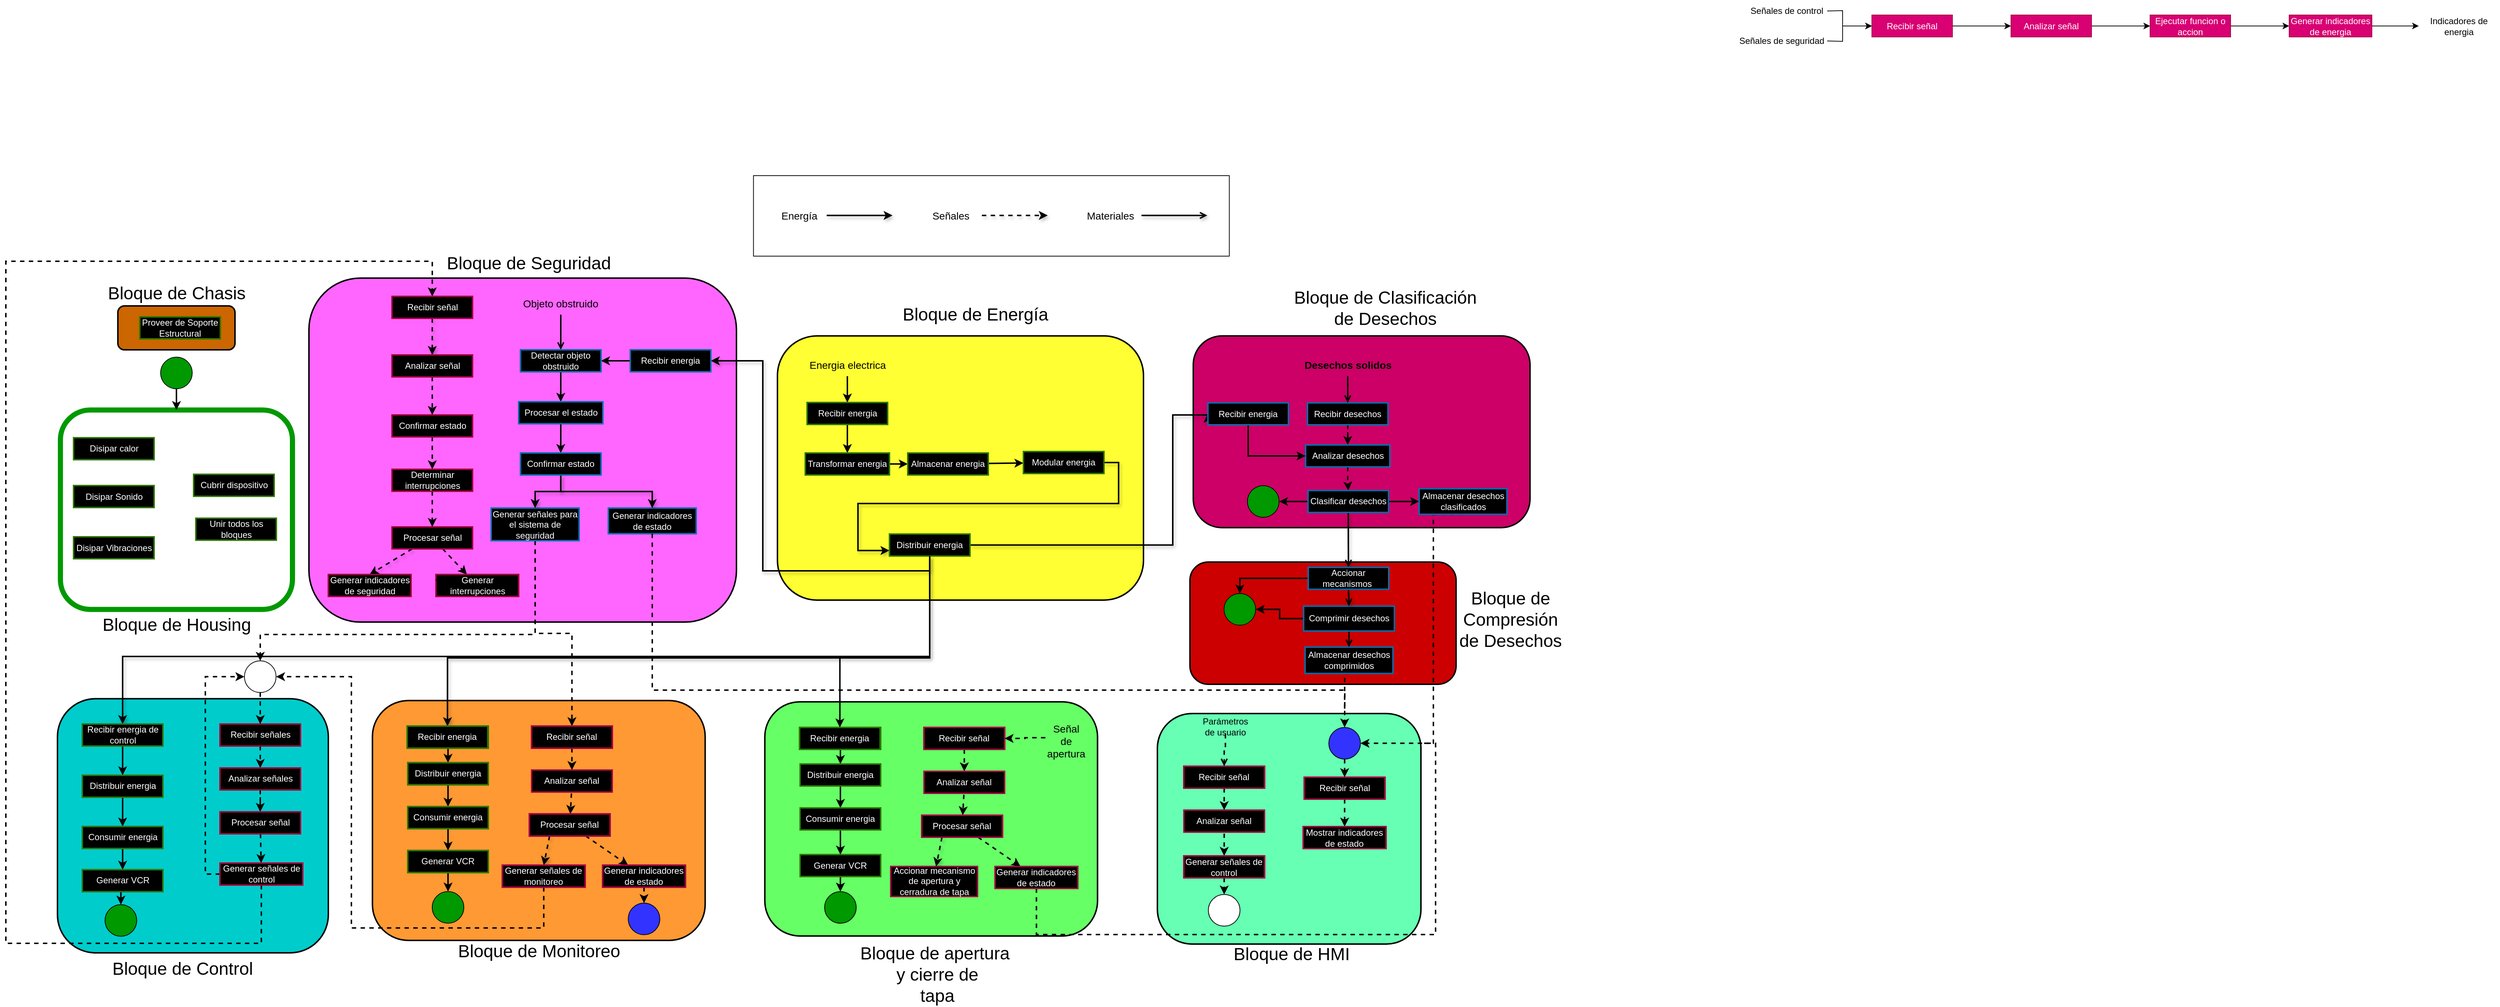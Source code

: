 <mxfile version="14.8.4" type="github">
  <diagram id="gHAmOwAejJrvvXvZ88qO" name="Page-1">
    <mxGraphModel dx="556" dy="1626" grid="0" gridSize="10" guides="1" tooltips="1" connect="1" arrows="1" fold="1" page="0" pageScale="1" pageWidth="1100" pageHeight="850" math="0" shadow="0">
      <root>
        <mxCell id="0" />
        <mxCell id="1" parent="0" />
        <mxCell id="wyveYztsF2YW7_v9QlnG-54" value="" style="rounded=1;whiteSpace=wrap;html=1;fillColor=#CC0000;strokeWidth=2;" vertex="1" parent="1">
          <mxGeometry x="3163.5" y="28" width="363.5" height="167" as="geometry" />
        </mxCell>
        <mxCell id="aXE0c1OaLKPVSddAGL0c-230" value="" style="rounded=0;whiteSpace=wrap;html=1;fillColor=#FFFFFF;" parent="1" vertex="1">
          <mxGeometry x="2567.25" y="-500" width="650" height="110" as="geometry" />
        </mxCell>
        <mxCell id="aXE0c1OaLKPVSddAGL0c-156" value="" style="rounded=1;whiteSpace=wrap;html=1;fillColor=#FFFFFF;strokeWidth=7;perimeterSpacing=0;strokeColor=#009900;" parent="1" vertex="1">
          <mxGeometry x="1620.5" y="-179.75" width="317" height="272.5" as="geometry" />
        </mxCell>
        <mxCell id="aXE0c1OaLKPVSddAGL0c-130" value="" style="rounded=1;whiteSpace=wrap;html=1;fillColor=#FF9933;strokeWidth=2;" parent="1" vertex="1">
          <mxGeometry x="2046.75" y="217.25" width="454.5" height="327.75" as="geometry" />
        </mxCell>
        <mxCell id="aXE0c1OaLKPVSddAGL0c-56" value="" style="rounded=1;whiteSpace=wrap;html=1;fillColor=#00CCCC;strokeWidth=2;" parent="1" vertex="1">
          <mxGeometry x="1616.5" y="214.75" width="370" height="347.25" as="geometry" />
        </mxCell>
        <mxCell id="aXE0c1OaLKPVSddAGL0c-7" value="" style="rounded=1;whiteSpace=wrap;html=1;fillColor=#FF66FF;strokeWidth=2;" parent="1" vertex="1">
          <mxGeometry x="1960" y="-360" width="584" height="470" as="geometry" />
        </mxCell>
        <mxCell id="aXE0c1OaLKPVSddAGL0c-6" value="" style="rounded=1;whiteSpace=wrap;html=1;fillColor=#CC0066;strokeWidth=2;" parent="1" vertex="1">
          <mxGeometry x="3168" y="-281" width="460" height="262" as="geometry" />
        </mxCell>
        <mxCell id="aXE0c1OaLKPVSddAGL0c-5" value="" style="rounded=1;whiteSpace=wrap;html=1;fillColor=#FFFF33;strokeWidth=2;" parent="1" vertex="1">
          <mxGeometry x="2600" y="-281" width="500" height="361" as="geometry" />
        </mxCell>
        <mxCell id="l6ilXpsC3v9ZhkBVoFBw-114" style="edgeStyle=orthogonalEdgeStyle;rounded=0;orthogonalLoop=1;jettySize=auto;html=1;exitX=0.5;exitY=1;exitDx=0;exitDy=0;entryX=0.5;entryY=0;entryDx=0;entryDy=0;strokeWidth=2;" parent="1" source="l6ilXpsC3v9ZhkBVoFBw-2" target="l6ilXpsC3v9ZhkBVoFBw-5" edge="1">
          <mxGeometry relative="1" as="geometry" />
        </mxCell>
        <mxCell id="l6ilXpsC3v9ZhkBVoFBw-2" value="Recibir energia" style="rounded=0;whiteSpace=wrap;html=1;fillColor=#000000;strokeColor=#2D7600;fontColor=#ffffff;strokeWidth=2;" parent="1" vertex="1">
          <mxGeometry x="2640.5" y="-190" width="110" height="30" as="geometry" />
        </mxCell>
        <mxCell id="l6ilXpsC3v9ZhkBVoFBw-3" value="" style="edgeStyle=none;rounded=0;orthogonalLoop=1;jettySize=auto;html=1;fontSize=24;strokeWidth=2;" parent="1" source="l6ilXpsC3v9ZhkBVoFBw-5" target="l6ilXpsC3v9ZhkBVoFBw-7" edge="1">
          <mxGeometry relative="1" as="geometry" />
        </mxCell>
        <mxCell id="l6ilXpsC3v9ZhkBVoFBw-5" value="Transformar energia" style="rounded=0;whiteSpace=wrap;html=1;fillColor=#000000;strokeColor=#2D7600;fontColor=#ffffff;strokeWidth=2;" parent="1" vertex="1">
          <mxGeometry x="2638" y="-121" width="115" height="30" as="geometry" />
        </mxCell>
        <mxCell id="l6ilXpsC3v9ZhkBVoFBw-6" value="" style="edgeStyle=none;rounded=0;orthogonalLoop=1;jettySize=auto;html=1;fontSize=24;strokeWidth=2;" parent="1" source="l6ilXpsC3v9ZhkBVoFBw-7" target="l6ilXpsC3v9ZhkBVoFBw-10" edge="1">
          <mxGeometry relative="1" as="geometry" />
        </mxCell>
        <mxCell id="l6ilXpsC3v9ZhkBVoFBw-7" value="Almacenar energia" style="rounded=0;whiteSpace=wrap;html=1;fillColor=#000000;strokeColor=#2D7600;fontColor=#ffffff;strokeWidth=2;" parent="1" vertex="1">
          <mxGeometry x="2778" y="-121" width="110" height="30" as="geometry" />
        </mxCell>
        <mxCell id="aXE0c1OaLKPVSddAGL0c-14" style="edgeStyle=orthogonalEdgeStyle;rounded=0;orthogonalLoop=1;jettySize=auto;html=1;exitX=1;exitY=0.5;exitDx=0;exitDy=0;entryX=0;entryY=0.75;entryDx=0;entryDy=0;shadow=1;strokeWidth=2;" parent="1" source="l6ilXpsC3v9ZhkBVoFBw-10" target="l6ilXpsC3v9ZhkBVoFBw-13" edge="1">
          <mxGeometry relative="1" as="geometry">
            <Array as="points">
              <mxPoint x="3066" y="-108" />
              <mxPoint x="3066" y="-52" />
              <mxPoint x="2710" y="-52" />
              <mxPoint x="2710" y="12" />
            </Array>
          </mxGeometry>
        </mxCell>
        <mxCell id="l6ilXpsC3v9ZhkBVoFBw-10" value="Modular energia" style="rounded=0;whiteSpace=wrap;html=1;fillColor=#000000;strokeColor=#2D7600;fontColor=#ffffff;strokeWidth=2;" parent="1" vertex="1">
          <mxGeometry x="2936" y="-123" width="110" height="30" as="geometry" />
        </mxCell>
        <mxCell id="aXE0c1OaLKPVSddAGL0c-252" style="edgeStyle=orthogonalEdgeStyle;rounded=0;orthogonalLoop=1;jettySize=auto;html=1;exitX=1;exitY=0.5;exitDx=0;exitDy=0;entryX=0;entryY=0.5;entryDx=0;entryDy=0;shadow=1;endArrow=classic;endFill=1;strokeWidth=2;" parent="1" source="l6ilXpsC3v9ZhkBVoFBw-13" target="l6ilXpsC3v9ZhkBVoFBw-83" edge="1">
          <mxGeometry relative="1" as="geometry">
            <Array as="points">
              <mxPoint x="3140" y="5" />
              <mxPoint x="3140" y="-173" />
            </Array>
          </mxGeometry>
        </mxCell>
        <mxCell id="aXE0c1OaLKPVSddAGL0c-256" style="edgeStyle=orthogonalEdgeStyle;rounded=0;orthogonalLoop=1;jettySize=auto;html=1;entryX=1;entryY=0.5;entryDx=0;entryDy=0;shadow=1;endArrow=classic;endFill=1;strokeWidth=2;" parent="1" source="l6ilXpsC3v9ZhkBVoFBw-13" target="aXE0c1OaLKPVSddAGL0c-9" edge="1">
          <mxGeometry relative="1" as="geometry">
            <Array as="points">
              <mxPoint x="2808" y="40" />
              <mxPoint x="2580" y="40" />
              <mxPoint x="2580" y="-247" />
            </Array>
          </mxGeometry>
        </mxCell>
        <mxCell id="aXE0c1OaLKPVSddAGL0c-257" style="edgeStyle=orthogonalEdgeStyle;rounded=0;orthogonalLoop=1;jettySize=auto;html=1;entryX=0.5;entryY=0;entryDx=0;entryDy=0;shadow=1;endArrow=classic;endFill=1;strokeWidth=2;" parent="1" source="l6ilXpsC3v9ZhkBVoFBw-13" target="aXE0c1OaLKPVSddAGL0c-146" edge="1">
          <mxGeometry relative="1" as="geometry">
            <Array as="points">
              <mxPoint x="2808" y="159" />
              <mxPoint x="2149" y="159" />
            </Array>
          </mxGeometry>
        </mxCell>
        <mxCell id="aXE0c1OaLKPVSddAGL0c-260" style="edgeStyle=orthogonalEdgeStyle;rounded=0;orthogonalLoop=1;jettySize=auto;html=1;exitX=0.5;exitY=1;exitDx=0;exitDy=0;entryX=0.5;entryY=0;entryDx=0;entryDy=0;shadow=1;endArrow=classic;endFill=1;strokeWidth=2;" parent="1" source="l6ilXpsC3v9ZhkBVoFBw-13" target="aXE0c1OaLKPVSddAGL0c-30" edge="1">
          <mxGeometry relative="1" as="geometry">
            <Array as="points">
              <mxPoint x="2808" y="157" />
              <mxPoint x="1706" y="157" />
            </Array>
          </mxGeometry>
        </mxCell>
        <mxCell id="l6ilXpsC3v9ZhkBVoFBw-13" value="Distribuir energia" style="rounded=0;whiteSpace=wrap;html=1;fillColor=#000000;strokeColor=#2D7600;fontColor=#ffffff;strokeWidth=2;" parent="1" vertex="1">
          <mxGeometry x="2753" y="-10.25" width="110" height="30" as="geometry" />
        </mxCell>
        <mxCell id="l6ilXpsC3v9ZhkBVoFBw-116" style="edgeStyle=orthogonalEdgeStyle;rounded=0;orthogonalLoop=1;jettySize=auto;html=1;exitX=0.5;exitY=1;exitDx=0;exitDy=0;entryX=0.5;entryY=0;entryDx=0;entryDy=0;strokeWidth=2;" parent="1" source="l6ilXpsC3v9ZhkBVoFBw-25" target="l6ilXpsC3v9ZhkBVoFBw-2" edge="1">
          <mxGeometry relative="1" as="geometry" />
        </mxCell>
        <mxCell id="l6ilXpsC3v9ZhkBVoFBw-25" value="&lt;font color=&quot;#000000&quot; style=&quot;font-size: 14px&quot;&gt;Energia electrica&lt;/font&gt;" style="rounded=0;whiteSpace=wrap;html=1;fontColor=#ffffff;fillColor=none;strokeColor=none;strokeWidth=2;" parent="1" vertex="1">
          <mxGeometry x="2640.5" y="-256" width="110" height="30" as="geometry" />
        </mxCell>
        <mxCell id="l6ilXpsC3v9ZhkBVoFBw-26" style="edgeStyle=none;rounded=0;orthogonalLoop=1;jettySize=auto;html=1;exitX=1;exitY=0.5;exitDx=0;exitDy=0;fontSize=24;entryX=0;entryY=0.5;entryDx=0;entryDy=0;" parent="1" source="l6ilXpsC3v9ZhkBVoFBw-27" target="l6ilXpsC3v9ZhkBVoFBw-31" edge="1">
          <mxGeometry relative="1" as="geometry">
            <mxPoint x="4075.862" y="-748.638" as="targetPoint" />
            <Array as="points">
              <mxPoint x="4055" y="-725.5" />
              <mxPoint x="4055" y="-713.5" />
              <mxPoint x="4055" y="-704.5" />
            </Array>
          </mxGeometry>
        </mxCell>
        <mxCell id="l6ilXpsC3v9ZhkBVoFBw-27" value="&lt;font color=&quot;#000000&quot;&gt;Señales de control&lt;/font&gt;" style="rounded=0;whiteSpace=wrap;html=1;fontColor=#ffffff;fillColor=none;strokeColor=none;" parent="1" vertex="1">
          <mxGeometry x="3924" y="-740" width="110" height="30" as="geometry" />
        </mxCell>
        <mxCell id="l6ilXpsC3v9ZhkBVoFBw-28" style="edgeStyle=none;rounded=0;orthogonalLoop=1;jettySize=auto;html=1;exitX=1;exitY=0.5;exitDx=0;exitDy=0;entryX=0;entryY=0.5;entryDx=0;entryDy=0;fontSize=24;" parent="1" source="l6ilXpsC3v9ZhkBVoFBw-29" target="l6ilXpsC3v9ZhkBVoFBw-31" edge="1">
          <mxGeometry relative="1" as="geometry">
            <Array as="points">
              <mxPoint x="4055" y="-683.5" />
              <mxPoint x="4055" y="-704.5" />
            </Array>
          </mxGeometry>
        </mxCell>
        <mxCell id="l6ilXpsC3v9ZhkBVoFBw-29" value="&lt;font color=&quot;#000000&quot;&gt;Señales de seguridad&lt;/font&gt;" style="rounded=0;whiteSpace=wrap;html=1;fontColor=#ffffff;fillColor=none;strokeColor=none;" parent="1" vertex="1">
          <mxGeometry x="3910" y="-699" width="124" height="30" as="geometry" />
        </mxCell>
        <mxCell id="l6ilXpsC3v9ZhkBVoFBw-30" value="" style="edgeStyle=none;rounded=0;orthogonalLoop=1;jettySize=auto;html=1;fontSize=24;" parent="1" source="l6ilXpsC3v9ZhkBVoFBw-31" target="l6ilXpsC3v9ZhkBVoFBw-33" edge="1">
          <mxGeometry relative="1" as="geometry" />
        </mxCell>
        <mxCell id="l6ilXpsC3v9ZhkBVoFBw-31" value="Recibir señal" style="rounded=0;whiteSpace=wrap;html=1;fillColor=#d80073;strokeColor=#A50040;fontColor=#ffffff;" parent="1" vertex="1">
          <mxGeometry x="4095" y="-719.5" width="110" height="30" as="geometry" />
        </mxCell>
        <mxCell id="l6ilXpsC3v9ZhkBVoFBw-32" value="" style="edgeStyle=none;rounded=0;orthogonalLoop=1;jettySize=auto;html=1;fontSize=24;" parent="1" source="l6ilXpsC3v9ZhkBVoFBw-33" target="l6ilXpsC3v9ZhkBVoFBw-35" edge="1">
          <mxGeometry relative="1" as="geometry" />
        </mxCell>
        <mxCell id="l6ilXpsC3v9ZhkBVoFBw-33" value="Analizar señal" style="rounded=0;whiteSpace=wrap;html=1;fillColor=#d80073;strokeColor=#A50040;fontColor=#ffffff;" parent="1" vertex="1">
          <mxGeometry x="4285" y="-719.5" width="110" height="30" as="geometry" />
        </mxCell>
        <mxCell id="l6ilXpsC3v9ZhkBVoFBw-34" value="" style="edgeStyle=none;rounded=0;orthogonalLoop=1;jettySize=auto;html=1;fontSize=24;" parent="1" source="l6ilXpsC3v9ZhkBVoFBw-35" target="l6ilXpsC3v9ZhkBVoFBw-37" edge="1">
          <mxGeometry relative="1" as="geometry" />
        </mxCell>
        <mxCell id="l6ilXpsC3v9ZhkBVoFBw-35" value="Ejecutar funcion o accion" style="rounded=0;whiteSpace=wrap;html=1;fillColor=#d80073;strokeColor=#A50040;fontColor=#ffffff;" parent="1" vertex="1">
          <mxGeometry x="4475" y="-719.5" width="110" height="30" as="geometry" />
        </mxCell>
        <mxCell id="l6ilXpsC3v9ZhkBVoFBw-36" value="" style="edgeStyle=none;rounded=0;orthogonalLoop=1;jettySize=auto;html=1;fontSize=24;" parent="1" source="l6ilXpsC3v9ZhkBVoFBw-37" target="l6ilXpsC3v9ZhkBVoFBw-38" edge="1">
          <mxGeometry relative="1" as="geometry" />
        </mxCell>
        <mxCell id="l6ilXpsC3v9ZhkBVoFBw-37" value="Generar indicadores de energia" style="rounded=0;whiteSpace=wrap;html=1;fillColor=#d80073;strokeColor=#A50040;fontColor=#ffffff;" parent="1" vertex="1">
          <mxGeometry x="4665" y="-719.5" width="113" height="30" as="geometry" />
        </mxCell>
        <mxCell id="l6ilXpsC3v9ZhkBVoFBw-38" value="&lt;font color=&quot;#000000&quot;&gt;Indicadores de energia&lt;/font&gt;" style="rounded=0;whiteSpace=wrap;html=1;fontColor=#ffffff;fillColor=none;strokeColor=none;" parent="1" vertex="1">
          <mxGeometry x="4842" y="-719.5" width="110" height="30" as="geometry" />
        </mxCell>
        <mxCell id="l6ilXpsC3v9ZhkBVoFBw-44" value="Disipar Sonido" style="rounded=0;whiteSpace=wrap;html=1;fillColor=#000000;strokeColor=#2D7600;fontColor=#ffffff;strokeWidth=2;" parent="1" vertex="1">
          <mxGeometry x="1638.5" y="-76.5" width="110" height="30" as="geometry" />
        </mxCell>
        <mxCell id="l6ilXpsC3v9ZhkBVoFBw-45" value="Disipar Vibraciones" style="rounded=0;whiteSpace=wrap;html=1;fillColor=#000000;strokeColor=#2D7600;fontColor=#ffffff;strokeWidth=2;" parent="1" vertex="1">
          <mxGeometry x="1638.5" y="-6.5" width="110" height="30" as="geometry" />
        </mxCell>
        <mxCell id="l6ilXpsC3v9ZhkBVoFBw-46" value="Disipar calor" style="rounded=0;whiteSpace=wrap;html=1;fillColor=#000000;strokeColor=#2D7600;fontColor=#ffffff;strokeWidth=2;" parent="1" vertex="1">
          <mxGeometry x="1638.5" y="-141.88" width="110" height="30" as="geometry" />
        </mxCell>
        <mxCell id="l6ilXpsC3v9ZhkBVoFBw-72" style="edgeStyle=orthogonalEdgeStyle;rounded=0;orthogonalLoop=1;jettySize=auto;html=1;exitX=0.5;exitY=1;exitDx=0;exitDy=0;endArrow=classic;endFill=1;dashed=1;strokeWidth=2;" parent="1" source="l6ilXpsC3v9ZhkBVoFBw-53" target="l6ilXpsC3v9ZhkBVoFBw-55" edge="1">
          <mxGeometry relative="1" as="geometry" />
        </mxCell>
        <mxCell id="l6ilXpsC3v9ZhkBVoFBw-53" value="Recibir desechos" style="rounded=0;whiteSpace=wrap;html=1;fillColor=#000000;strokeColor=#006EAF;fontColor=#ffffff;strokeWidth=2;" parent="1" vertex="1">
          <mxGeometry x="3324" y="-189.5" width="110" height="30" as="geometry" />
        </mxCell>
        <mxCell id="l6ilXpsC3v9ZhkBVoFBw-73" style="edgeStyle=orthogonalEdgeStyle;rounded=0;orthogonalLoop=1;jettySize=auto;html=1;exitX=0.5;exitY=1;exitDx=0;exitDy=0;endArrow=classic;endFill=1;strokeWidth=2;dashed=1;" parent="1" source="l6ilXpsC3v9ZhkBVoFBw-55" target="l6ilXpsC3v9ZhkBVoFBw-58" edge="1">
          <mxGeometry relative="1" as="geometry" />
        </mxCell>
        <mxCell id="l6ilXpsC3v9ZhkBVoFBw-55" value="Analizar desechos" style="rounded=0;whiteSpace=wrap;html=1;fillColor=#000000;strokeColor=#006EAF;fontColor=#ffffff;strokeWidth=2;" parent="1" vertex="1">
          <mxGeometry x="3321.5" y="-132" width="115" height="30" as="geometry" />
        </mxCell>
        <mxCell id="aXE0c1OaLKPVSddAGL0c-154" style="edgeStyle=orthogonalEdgeStyle;rounded=0;orthogonalLoop=1;jettySize=auto;html=1;exitX=0.5;exitY=1;exitDx=0;exitDy=0;entryX=0.5;entryY=0;entryDx=0;entryDy=0;shadow=1;endArrow=open;endFill=0;strokeWidth=2;" parent="1" source="l6ilXpsC3v9ZhkBVoFBw-58" target="aXE0c1OaLKPVSddAGL0c-151" edge="1">
          <mxGeometry relative="1" as="geometry">
            <mxPoint x="3410.5" y="-2.75" as="sourcePoint" />
          </mxGeometry>
        </mxCell>
        <mxCell id="wyveYztsF2YW7_v9QlnG-53" style="edgeStyle=orthogonalEdgeStyle;rounded=0;orthogonalLoop=1;jettySize=auto;html=1;entryX=0;entryY=0.5;entryDx=0;entryDy=0;endArrow=classic;endFill=1;strokeWidth=2;" edge="1" parent="1" source="l6ilXpsC3v9ZhkBVoFBw-58" target="l6ilXpsC3v9ZhkBVoFBw-64">
          <mxGeometry relative="1" as="geometry" />
        </mxCell>
        <mxCell id="wyveYztsF2YW7_v9QlnG-96" style="edgeStyle=orthogonalEdgeStyle;rounded=0;orthogonalLoop=1;jettySize=auto;html=1;exitX=0;exitY=0.5;exitDx=0;exitDy=0;entryX=1;entryY=0.5;entryDx=0;entryDy=0;endArrow=classic;endFill=1;strokeWidth=2;" edge="1" parent="1" source="l6ilXpsC3v9ZhkBVoFBw-58" target="wyveYztsF2YW7_v9QlnG-94">
          <mxGeometry relative="1" as="geometry" />
        </mxCell>
        <mxCell id="l6ilXpsC3v9ZhkBVoFBw-58" value="Clasificar desechos" style="rounded=0;whiteSpace=wrap;html=1;fillColor=#000000;strokeColor=#006EAF;fontColor=#ffffff;strokeWidth=2;" parent="1" vertex="1">
          <mxGeometry x="3324.75" y="-69.75" width="110" height="30" as="geometry" />
        </mxCell>
        <mxCell id="l6ilXpsC3v9ZhkBVoFBw-82" style="edgeStyle=orthogonalEdgeStyle;rounded=0;orthogonalLoop=1;jettySize=auto;html=1;exitX=0.5;exitY=1;exitDx=0;exitDy=0;entryX=0.5;entryY=0;entryDx=0;entryDy=0;endArrow=open;endFill=0;strokeWidth=2;" parent="1" source="l6ilXpsC3v9ZhkBVoFBw-60" target="l6ilXpsC3v9ZhkBVoFBw-53" edge="1">
          <mxGeometry relative="1" as="geometry" />
        </mxCell>
        <mxCell id="l6ilXpsC3v9ZhkBVoFBw-60" value="&lt;div style=&quot;text-align: left&quot;&gt;&lt;span&gt;&lt;font color=&quot;#000000&quot; style=&quot;font-size: 14px&quot;&gt;&lt;b&gt;Desechos solidos&lt;/b&gt;&lt;/font&gt;&lt;/span&gt;&lt;/div&gt;" style="rounded=0;whiteSpace=wrap;html=1;fontColor=#ffffff;fillColor=none;strokeColor=none;strokeWidth=2;" parent="1" vertex="1">
          <mxGeometry x="3311.75" y="-256" width="134.5" height="30" as="geometry" />
        </mxCell>
        <mxCell id="wyveYztsF2YW7_v9QlnG-148" style="edgeStyle=orthogonalEdgeStyle;rounded=0;jumpStyle=arc;jumpSize=8;orthogonalLoop=1;jettySize=auto;html=1;exitX=0.5;exitY=1;exitDx=0;exitDy=0;entryX=1;entryY=0.5;entryDx=0;entryDy=0;dashed=1;endArrow=classic;endFill=1;strokeWidth=2;" edge="1" parent="1" source="l6ilXpsC3v9ZhkBVoFBw-64" target="wyveYztsF2YW7_v9QlnG-136">
          <mxGeometry relative="1" as="geometry">
            <Array as="points">
              <mxPoint x="3496" y="-37" />
              <mxPoint x="3496" y="276" />
            </Array>
          </mxGeometry>
        </mxCell>
        <mxCell id="l6ilXpsC3v9ZhkBVoFBw-64" value="Almacenar desechos clasificados" style="rounded=0;whiteSpace=wrap;html=1;fillColor=#000000;strokeColor=#006EAF;fontColor=#ffffff;strokeWidth=2;" parent="1" vertex="1">
          <mxGeometry x="3476.5" y="-72.25" width="120" height="35" as="geometry" />
        </mxCell>
        <mxCell id="wyveYztsF2YW7_v9QlnG-149" style="edgeStyle=orthogonalEdgeStyle;rounded=0;jumpStyle=arc;jumpSize=8;orthogonalLoop=1;jettySize=auto;html=1;exitX=0.5;exitY=1;exitDx=0;exitDy=0;entryX=0.5;entryY=0;entryDx=0;entryDy=0;dashed=1;endArrow=classic;endFill=1;strokeWidth=2;" edge="1" parent="1" source="l6ilXpsC3v9ZhkBVoFBw-66" target="wyveYztsF2YW7_v9QlnG-136">
          <mxGeometry relative="1" as="geometry">
            <Array as="points">
              <mxPoint x="3375" y="180" />
            </Array>
          </mxGeometry>
        </mxCell>
        <mxCell id="l6ilXpsC3v9ZhkBVoFBw-66" value="Almacenar desechos comprimidos" style="rounded=0;whiteSpace=wrap;html=1;fillColor=#000000;strokeColor=#006EAF;fontColor=#ffffff;strokeWidth=2;" parent="1" vertex="1">
          <mxGeometry x="3320.75" y="144.25" width="120" height="36" as="geometry" />
        </mxCell>
        <mxCell id="l6ilXpsC3v9ZhkBVoFBw-80" style="edgeStyle=orthogonalEdgeStyle;rounded=0;orthogonalLoop=1;jettySize=auto;html=1;exitX=0.5;exitY=1;exitDx=0;exitDy=0;entryX=0.5;entryY=0;entryDx=0;entryDy=0;endArrow=open;endFill=0;strokeWidth=2;" parent="1" source="l6ilXpsC3v9ZhkBVoFBw-77" target="l6ilXpsC3v9ZhkBVoFBw-66" edge="1">
          <mxGeometry relative="1" as="geometry">
            <mxPoint x="3381.0" y="146.25" as="targetPoint" />
          </mxGeometry>
        </mxCell>
        <mxCell id="wyveYztsF2YW7_v9QlnG-130" style="edgeStyle=orthogonalEdgeStyle;rounded=0;orthogonalLoop=1;jettySize=auto;html=1;exitX=0;exitY=0.5;exitDx=0;exitDy=0;entryX=1;entryY=0.5;entryDx=0;entryDy=0;endArrow=classic;endFill=1;strokeWidth=2;" edge="1" parent="1" source="l6ilXpsC3v9ZhkBVoFBw-77" target="wyveYztsF2YW7_v9QlnG-128">
          <mxGeometry relative="1" as="geometry" />
        </mxCell>
        <mxCell id="l6ilXpsC3v9ZhkBVoFBw-77" value="Comprimir desechos" style="rounded=0;whiteSpace=wrap;html=1;fillColor=#000000;strokeColor=#006EAF;fontColor=#ffffff;strokeWidth=2;" parent="1" vertex="1">
          <mxGeometry x="3318.75" y="88.25" width="124" height="34" as="geometry" />
        </mxCell>
        <mxCell id="l6ilXpsC3v9ZhkBVoFBw-86" style="edgeStyle=orthogonalEdgeStyle;rounded=0;orthogonalLoop=1;jettySize=auto;html=1;exitX=0.5;exitY=1;exitDx=0;exitDy=0;entryX=0;entryY=0.5;entryDx=0;entryDy=0;strokeWidth=2;" parent="1" source="l6ilXpsC3v9ZhkBVoFBw-83" target="l6ilXpsC3v9ZhkBVoFBw-55" edge="1">
          <mxGeometry relative="1" as="geometry" />
        </mxCell>
        <mxCell id="l6ilXpsC3v9ZhkBVoFBw-83" value="Recibir energia" style="rounded=0;whiteSpace=wrap;html=1;fillColor=#000000;strokeColor=#006EAF;fontColor=#ffffff;strokeWidth=2;" parent="1" vertex="1">
          <mxGeometry x="3188" y="-189.5" width="110" height="30" as="geometry" />
        </mxCell>
        <mxCell id="l6ilXpsC3v9ZhkBVoFBw-108" style="edgeStyle=orthogonalEdgeStyle;rounded=0;orthogonalLoop=1;jettySize=auto;html=1;exitX=0.5;exitY=1;exitDx=0;exitDy=0;entryX=0.5;entryY=0;entryDx=0;entryDy=0;strokeWidth=2;" parent="1" source="l6ilXpsC3v9ZhkBVoFBw-92" target="l6ilXpsC3v9ZhkBVoFBw-94" edge="1">
          <mxGeometry relative="1" as="geometry" />
        </mxCell>
        <mxCell id="l6ilXpsC3v9ZhkBVoFBw-92" value="Detectar objeto obstruido" style="rounded=0;whiteSpace=wrap;html=1;fillColor=#1ba1e2;strokeColor=#006EAF;fontColor=#ffffff;strokeWidth=2;" parent="1" vertex="1">
          <mxGeometry x="2249" y="-262" width="110" height="30" as="geometry" />
        </mxCell>
        <mxCell id="l6ilXpsC3v9ZhkBVoFBw-109" style="edgeStyle=orthogonalEdgeStyle;rounded=0;orthogonalLoop=1;jettySize=auto;html=1;exitX=0.5;exitY=1;exitDx=0;exitDy=0;entryX=0.5;entryY=0;entryDx=0;entryDy=0;strokeWidth=2;" parent="1" source="l6ilXpsC3v9ZhkBVoFBw-94" target="l6ilXpsC3v9ZhkBVoFBw-97" edge="1">
          <mxGeometry relative="1" as="geometry" />
        </mxCell>
        <mxCell id="l6ilXpsC3v9ZhkBVoFBw-94" value="Procesar el estado" style="rounded=0;whiteSpace=wrap;html=1;fillColor=#1ba1e2;strokeColor=#006EAF;fontColor=#ffffff;strokeWidth=2;" parent="1" vertex="1">
          <mxGeometry x="2246.5" y="-191" width="115" height="30" as="geometry" />
        </mxCell>
        <mxCell id="l6ilXpsC3v9ZhkBVoFBw-97" value="Confirmar estado" style="rounded=0;whiteSpace=wrap;html=1;fillColor=#1ba1e2;strokeColor=#006EAF;fontColor=#ffffff;strokeWidth=2;" parent="1" vertex="1">
          <mxGeometry x="2249" y="-121" width="110" height="30" as="geometry" />
        </mxCell>
        <mxCell id="l6ilXpsC3v9ZhkBVoFBw-106" value="" style="edgeStyle=orthogonalEdgeStyle;rounded=0;orthogonalLoop=1;jettySize=auto;html=1;endArrow=open;endFill=0;strokeWidth=2;" parent="1" source="l6ilXpsC3v9ZhkBVoFBw-99" target="l6ilXpsC3v9ZhkBVoFBw-92" edge="1">
          <mxGeometry relative="1" as="geometry" />
        </mxCell>
        <mxCell id="l6ilXpsC3v9ZhkBVoFBw-99" value="&lt;div&gt;&lt;span&gt;&lt;font style=&quot;font-size: 14px&quot;&gt;Objeto obstruido&lt;/font&gt;&lt;/span&gt;&lt;br&gt;&lt;/div&gt;" style="rounded=0;whiteSpace=wrap;html=1;fillColor=none;strokeColor=none;align=center;strokeWidth=2;" parent="1" vertex="1">
          <mxGeometry x="2249" y="-340" width="110" height="30" as="geometry" />
        </mxCell>
        <mxCell id="l6ilXpsC3v9ZhkBVoFBw-101" value="Generar indicadores de estado" style="rounded=0;whiteSpace=wrap;html=1;fillColor=#000000;strokeColor=#006EAF;fontColor=#ffffff;strokeWidth=2;" parent="1" vertex="1">
          <mxGeometry x="2369" y="-45.75" width="120" height="35" as="geometry" />
        </mxCell>
        <mxCell id="wyveYztsF2YW7_v9QlnG-132" style="edgeStyle=orthogonalEdgeStyle;rounded=0;orthogonalLoop=1;jettySize=auto;html=1;exitX=0.5;exitY=1;exitDx=0;exitDy=0;entryX=0.5;entryY=0;entryDx=0;entryDy=0;endArrow=classic;endFill=1;strokeWidth=2;dashed=1;" edge="1" parent="1" source="l6ilXpsC3v9ZhkBVoFBw-105" target="wyveYztsF2YW7_v9QlnG-119">
          <mxGeometry relative="1" as="geometry">
            <Array as="points">
              <mxPoint x="2269" y="127" />
              <mxPoint x="1894" y="127" />
            </Array>
          </mxGeometry>
        </mxCell>
        <mxCell id="wyveYztsF2YW7_v9QlnG-134" style="edgeStyle=orthogonalEdgeStyle;rounded=0;orthogonalLoop=1;jettySize=auto;html=1;exitX=0.5;exitY=1;exitDx=0;exitDy=0;entryX=0.5;entryY=0;entryDx=0;entryDy=0;dashed=1;endArrow=classic;endFill=1;strokeWidth=2;" edge="1" parent="1" source="l6ilXpsC3v9ZhkBVoFBw-105" target="aXE0c1OaLKPVSddAGL0c-150">
          <mxGeometry relative="1" as="geometry" />
        </mxCell>
        <mxCell id="l6ilXpsC3v9ZhkBVoFBw-105" value="Generar señales para el sistema de seguridad" style="rounded=0;whiteSpace=wrap;html=1;fillColor=#000000;strokeColor=#006EAF;fontColor=#ffffff;strokeWidth=2;" parent="1" vertex="1">
          <mxGeometry x="2209" y="-45.75" width="120" height="44.5" as="geometry" />
        </mxCell>
        <mxCell id="l6ilXpsC3v9ZhkBVoFBw-118" style="edgeStyle=orthogonalEdgeStyle;rounded=0;orthogonalLoop=1;jettySize=auto;html=1;exitX=0;exitY=0.5;exitDx=0;exitDy=0;entryX=1;entryY=0.5;entryDx=0;entryDy=0;strokeWidth=2;" parent="1" source="l6ilXpsC3v9ZhkBVoFBw-113" target="l6ilXpsC3v9ZhkBVoFBw-92" edge="1">
          <mxGeometry relative="1" as="geometry" />
        </mxCell>
        <mxCell id="l6ilXpsC3v9ZhkBVoFBw-113" value="Recibir energia" style="rounded=0;whiteSpace=wrap;html=1;fillColor=#1ba1e2;strokeColor=#006EAF;fontColor=#ffffff;strokeWidth=2;" parent="1" vertex="1">
          <mxGeometry x="2399" y="-262" width="110" height="30" as="geometry" />
        </mxCell>
        <mxCell id="aXE0c1OaLKPVSddAGL0c-8" value="Detectar objeto obstruido" style="rounded=0;whiteSpace=wrap;html=1;fillColor=#000000;strokeColor=#006EAF;fontColor=#ffffff;strokeWidth=2;" parent="1" vertex="1">
          <mxGeometry x="2249" y="-262" width="110" height="30" as="geometry" />
        </mxCell>
        <mxCell id="aXE0c1OaLKPVSddAGL0c-9" value="Recibir energia" style="rounded=0;whiteSpace=wrap;html=1;fillColor=#000000;strokeColor=#006EAF;fontColor=#ffffff;strokeWidth=2;" parent="1" vertex="1">
          <mxGeometry x="2399" y="-262" width="110" height="30" as="geometry" />
        </mxCell>
        <mxCell id="aXE0c1OaLKPVSddAGL0c-10" value="Procesar el estado" style="rounded=0;whiteSpace=wrap;html=1;fillColor=#000000;strokeColor=#006EAF;fontColor=#ffffff;strokeWidth=2;" parent="1" vertex="1">
          <mxGeometry x="2246.5" y="-191" width="115" height="30" as="geometry" />
        </mxCell>
        <mxCell id="aXE0c1OaLKPVSddAGL0c-131" style="edgeStyle=orthogonalEdgeStyle;rounded=0;orthogonalLoop=1;jettySize=auto;html=1;exitX=0.5;exitY=1;exitDx=0;exitDy=0;shadow=1;strokeWidth=2;" parent="1" source="aXE0c1OaLKPVSddAGL0c-11" target="l6ilXpsC3v9ZhkBVoFBw-105" edge="1">
          <mxGeometry relative="1" as="geometry" />
        </mxCell>
        <mxCell id="aXE0c1OaLKPVSddAGL0c-132" style="edgeStyle=orthogonalEdgeStyle;rounded=0;orthogonalLoop=1;jettySize=auto;html=1;exitX=0.5;exitY=1;exitDx=0;exitDy=0;entryX=0.5;entryY=0;entryDx=0;entryDy=0;shadow=1;strokeWidth=2;" parent="1" source="aXE0c1OaLKPVSddAGL0c-11" target="l6ilXpsC3v9ZhkBVoFBw-101" edge="1">
          <mxGeometry relative="1" as="geometry" />
        </mxCell>
        <mxCell id="aXE0c1OaLKPVSddAGL0c-11" value="Confirmar estado" style="rounded=0;whiteSpace=wrap;html=1;fillColor=#000000;strokeColor=#006EAF;fontColor=#ffffff;strokeWidth=2;" parent="1" vertex="1">
          <mxGeometry x="2249" y="-121" width="110" height="30" as="geometry" />
        </mxCell>
        <mxCell id="aXE0c1OaLKPVSddAGL0c-29" value="" style="edgeStyle=none;rounded=0;orthogonalLoop=1;jettySize=auto;html=1;fontSize=24;strokeColor=#000000;strokeWidth=2;" parent="1" source="aXE0c1OaLKPVSddAGL0c-30" target="aXE0c1OaLKPVSddAGL0c-32" edge="1">
          <mxGeometry relative="1" as="geometry" />
        </mxCell>
        <mxCell id="aXE0c1OaLKPVSddAGL0c-30" value="Recibir energia de control" style="rounded=0;whiteSpace=wrap;html=1;fillColor=#000000;strokeColor=#2D7600;fontColor=#ffffff;strokeWidth=2;" parent="1" vertex="1">
          <mxGeometry x="1650.5" y="249.37" width="110" height="30" as="geometry" />
        </mxCell>
        <mxCell id="aXE0c1OaLKPVSddAGL0c-31" value="" style="edgeStyle=none;rounded=0;orthogonalLoop=1;jettySize=auto;html=1;fontSize=24;strokeWidth=2;" parent="1" source="aXE0c1OaLKPVSddAGL0c-32" target="aXE0c1OaLKPVSddAGL0c-35" edge="1">
          <mxGeometry relative="1" as="geometry" />
        </mxCell>
        <mxCell id="aXE0c1OaLKPVSddAGL0c-32" value="Distribuir energia" style="rounded=0;whiteSpace=wrap;html=1;fillColor=#000000;strokeColor=#2D7600;fontColor=#ffffff;strokeWidth=2;" parent="1" vertex="1">
          <mxGeometry x="1650.5" y="319.37" width="110" height="30" as="geometry" />
        </mxCell>
        <mxCell id="wyveYztsF2YW7_v9QlnG-50" style="edgeStyle=orthogonalEdgeStyle;rounded=0;orthogonalLoop=1;jettySize=auto;html=1;exitX=0.5;exitY=1;exitDx=0;exitDy=0;entryX=0.5;entryY=0;entryDx=0;entryDy=0;endArrow=classic;endFill=1;strokeWidth=2;" edge="1" parent="1" source="aXE0c1OaLKPVSddAGL0c-35" target="wyveYztsF2YW7_v9QlnG-49">
          <mxGeometry relative="1" as="geometry" />
        </mxCell>
        <mxCell id="aXE0c1OaLKPVSddAGL0c-35" value="Consumir energia" style="rounded=0;whiteSpace=wrap;html=1;fillColor=#000000;strokeColor=#2D7600;fontColor=#ffffff;strokeWidth=2;" parent="1" vertex="1">
          <mxGeometry x="1650.5" y="389.37" width="110" height="30" as="geometry" />
        </mxCell>
        <mxCell id="aXE0c1OaLKPVSddAGL0c-40" value="" style="edgeStyle=none;rounded=0;orthogonalLoop=1;jettySize=auto;html=1;fontSize=24;strokeWidth=2;dashed=1;" parent="1" source="aXE0c1OaLKPVSddAGL0c-41" target="aXE0c1OaLKPVSddAGL0c-43" edge="1">
          <mxGeometry relative="1" as="geometry" />
        </mxCell>
        <mxCell id="aXE0c1OaLKPVSddAGL0c-41" value="Recibir señales" style="rounded=0;whiteSpace=wrap;html=1;fillColor=#000000;strokeColor=#A50040;fontColor=#ffffff;strokeWidth=2;" parent="1" vertex="1">
          <mxGeometry x="1838.5" y="249.37" width="110" height="30" as="geometry" />
        </mxCell>
        <mxCell id="aXE0c1OaLKPVSddAGL0c-42" value="" style="edgeStyle=orthogonalEdgeStyle;rounded=0;orthogonalLoop=1;jettySize=auto;html=1;fontColor=#000000;strokeWidth=2;dashed=1;" parent="1" source="aXE0c1OaLKPVSddAGL0c-43" target="aXE0c1OaLKPVSddAGL0c-45" edge="1">
          <mxGeometry relative="1" as="geometry" />
        </mxCell>
        <mxCell id="aXE0c1OaLKPVSddAGL0c-43" value="Analizar señales" style="rounded=0;whiteSpace=wrap;html=1;fillColor=#000000;strokeColor=#A50040;fontColor=#ffffff;strokeWidth=2;" parent="1" vertex="1">
          <mxGeometry x="1838.5" y="309.37" width="110" height="30" as="geometry" />
        </mxCell>
        <mxCell id="aXE0c1OaLKPVSddAGL0c-44" value="" style="edgeStyle=none;rounded=0;orthogonalLoop=1;jettySize=auto;html=1;fontSize=24;strokeWidth=2;dashed=1;" parent="1" source="aXE0c1OaLKPVSddAGL0c-45" target="aXE0c1OaLKPVSddAGL0c-48" edge="1">
          <mxGeometry relative="1" as="geometry" />
        </mxCell>
        <mxCell id="aXE0c1OaLKPVSddAGL0c-45" value="Procesar señal" style="rounded=0;whiteSpace=wrap;html=1;fillColor=#000000;strokeColor=#A50040;fontColor=#ffffff;strokeWidth=2;" parent="1" vertex="1">
          <mxGeometry x="1838.5" y="369.37" width="110" height="30" as="geometry" />
        </mxCell>
        <mxCell id="wyveYztsF2YW7_v9QlnG-127" style="edgeStyle=orthogonalEdgeStyle;rounded=0;orthogonalLoop=1;jettySize=auto;html=1;exitX=0;exitY=0.5;exitDx=0;exitDy=0;entryX=0;entryY=0.5;entryDx=0;entryDy=0;dashed=1;endArrow=classic;endFill=1;strokeWidth=2;" edge="1" parent="1" source="aXE0c1OaLKPVSddAGL0c-48" target="wyveYztsF2YW7_v9QlnG-119">
          <mxGeometry relative="1" as="geometry" />
        </mxCell>
        <mxCell id="wyveYztsF2YW7_v9QlnG-135" style="edgeStyle=orthogonalEdgeStyle;rounded=0;orthogonalLoop=1;jettySize=auto;html=1;exitX=0.5;exitY=1;exitDx=0;exitDy=0;entryX=0.5;entryY=0;entryDx=0;entryDy=0;dashed=1;endArrow=classic;endFill=1;strokeWidth=2;" edge="1" parent="1" source="aXE0c1OaLKPVSddAGL0c-48" target="aXE0c1OaLKPVSddAGL0c-185">
          <mxGeometry relative="1" as="geometry">
            <Array as="points">
              <mxPoint x="1895" y="549" />
              <mxPoint x="1546" y="549" />
              <mxPoint x="1546" y="-383" />
              <mxPoint x="2129" y="-383" />
            </Array>
          </mxGeometry>
        </mxCell>
        <mxCell id="aXE0c1OaLKPVSddAGL0c-48" value="Generar señales de control" style="rounded=0;whiteSpace=wrap;html=1;fillColor=#000000;strokeColor=#A50040;fontColor=#ffffff;strokeWidth=2;" parent="1" vertex="1">
          <mxGeometry x="1838.5" y="439.37" width="113" height="30" as="geometry" />
        </mxCell>
        <mxCell id="aXE0c1OaLKPVSddAGL0c-59" value="" style="edgeStyle=none;rounded=0;orthogonalLoop=1;jettySize=auto;html=1;fontSize=24;dashed=1;entryX=0.5;entryY=0;entryDx=0;entryDy=0;strokeWidth=2;" parent="1" source="aXE0c1OaLKPVSddAGL0c-60" target="aXE0c1OaLKPVSddAGL0c-148" edge="1">
          <mxGeometry relative="1" as="geometry">
            <mxPoint x="2319.25" y="302.25" as="targetPoint" />
          </mxGeometry>
        </mxCell>
        <mxCell id="aXE0c1OaLKPVSddAGL0c-60" value="Recibir señal" style="rounded=0;whiteSpace=wrap;html=1;fillColor=#d80073;strokeColor=#A50040;fontColor=#ffffff;strokeWidth=2;" parent="1" vertex="1">
          <mxGeometry x="2264.25" y="252.25" width="110" height="30" as="geometry" />
        </mxCell>
        <mxCell id="aXE0c1OaLKPVSddAGL0c-61" value="" style="edgeStyle=none;rounded=0;orthogonalLoop=1;jettySize=auto;html=1;fontSize=24;dashed=1;strokeWidth=2;" parent="1" target="aXE0c1OaLKPVSddAGL0c-65" edge="1">
          <mxGeometry relative="1" as="geometry">
            <mxPoint x="2319.25" y="332.25" as="sourcePoint" />
          </mxGeometry>
        </mxCell>
        <mxCell id="aXE0c1OaLKPVSddAGL0c-63" value="" style="edgeStyle=none;rounded=0;orthogonalLoop=1;jettySize=auto;html=1;fontSize=24;dashed=1;strokeWidth=2;" parent="1" source="aXE0c1OaLKPVSddAGL0c-65" target="aXE0c1OaLKPVSddAGL0c-67" edge="1">
          <mxGeometry relative="1" as="geometry" />
        </mxCell>
        <mxCell id="aXE0c1OaLKPVSddAGL0c-65" value="Procesar señal" style="rounded=0;whiteSpace=wrap;html=1;fillColor=#d80073;strokeColor=#A50040;fontColor=#ffffff;strokeWidth=2;" parent="1" vertex="1">
          <mxGeometry x="2261.25" y="372.25" width="110" height="30" as="geometry" />
        </mxCell>
        <mxCell id="aXE0c1OaLKPVSddAGL0c-67" value="Generar indicadores de estado" style="rounded=0;whiteSpace=wrap;html=1;fillColor=#000000;strokeColor=#A50040;fontColor=#ffffff;strokeWidth=2;" parent="1" vertex="1">
          <mxGeometry x="2361.25" y="442.25" width="113" height="30" as="geometry" />
        </mxCell>
        <mxCell id="aXE0c1OaLKPVSddAGL0c-69" value="" style="edgeStyle=none;rounded=0;orthogonalLoop=1;jettySize=auto;html=1;fontSize=24;strokeColor=#000000;strokeWidth=2;" parent="1" source="aXE0c1OaLKPVSddAGL0c-70" target="aXE0c1OaLKPVSddAGL0c-72" edge="1">
          <mxGeometry relative="1" as="geometry" />
        </mxCell>
        <mxCell id="aXE0c1OaLKPVSddAGL0c-70" value="Recibir energia" style="rounded=0;whiteSpace=wrap;html=1;fillColor=#60a917;strokeColor=#2D7600;fontColor=#ffffff;strokeWidth=2;" parent="1" vertex="1">
          <mxGeometry x="2095" y="252.25" width="110" height="30" as="geometry" />
        </mxCell>
        <mxCell id="aXE0c1OaLKPVSddAGL0c-71" value="" style="edgeStyle=none;rounded=0;orthogonalLoop=1;jettySize=auto;html=1;fontSize=24;strokeWidth=2;" parent="1" source="aXE0c1OaLKPVSddAGL0c-72" target="aXE0c1OaLKPVSddAGL0c-81" edge="1">
          <mxGeometry relative="1" as="geometry" />
        </mxCell>
        <mxCell id="aXE0c1OaLKPVSddAGL0c-72" value="Distribuir energia" style="rounded=0;whiteSpace=wrap;html=1;fillColor=#60a917;strokeColor=#2D7600;fontColor=#ffffff;strokeWidth=2;" parent="1" vertex="1">
          <mxGeometry x="2095" y="302.25" width="110" height="30" as="geometry" />
        </mxCell>
        <mxCell id="aXE0c1OaLKPVSddAGL0c-78" value="" style="edgeStyle=none;rounded=0;orthogonalLoop=1;jettySize=auto;html=1;fontSize=24;strokeWidth=2;entryX=0.5;entryY=0;entryDx=0;entryDy=0;" parent="1" source="aXE0c1OaLKPVSddAGL0c-79" target="wyveYztsF2YW7_v9QlnG-97" edge="1">
          <mxGeometry relative="1" as="geometry">
            <mxPoint x="2150" y="482.25" as="targetPoint" />
          </mxGeometry>
        </mxCell>
        <mxCell id="aXE0c1OaLKPVSddAGL0c-79" value="Generar VCR" style="rounded=0;whiteSpace=wrap;html=1;fillColor=#60a917;strokeColor=#2D7600;fontColor=#ffffff;strokeWidth=2;" parent="1" vertex="1">
          <mxGeometry x="2095" y="422.25" width="110" height="30" as="geometry" />
        </mxCell>
        <mxCell id="aXE0c1OaLKPVSddAGL0c-80" value="" style="edgeStyle=none;rounded=0;orthogonalLoop=1;jettySize=auto;html=1;fontSize=24;strokeWidth=2;" parent="1" source="aXE0c1OaLKPVSddAGL0c-81" target="aXE0c1OaLKPVSddAGL0c-79" edge="1">
          <mxGeometry relative="1" as="geometry" />
        </mxCell>
        <mxCell id="aXE0c1OaLKPVSddAGL0c-81" value="Consumir energia" style="rounded=0;whiteSpace=wrap;html=1;fillColor=#60a917;strokeColor=#2D7600;fontColor=#ffffff;strokeWidth=2;" parent="1" vertex="1">
          <mxGeometry x="2095" y="362.25" width="110" height="30" as="geometry" />
        </mxCell>
        <mxCell id="aXE0c1OaLKPVSddAGL0c-85" value="Generar señales de monitoreo" style="rounded=0;whiteSpace=wrap;html=1;fillColor=#000000;strokeColor=#A50040;fontColor=#ffffff;strokeWidth=2;" parent="1" vertex="1">
          <mxGeometry x="2224.25" y="442.25" width="113" height="30" as="geometry" />
        </mxCell>
        <mxCell id="aXE0c1OaLKPVSddAGL0c-88" value="&lt;font style=&quot;font-size: 24px&quot;&gt;Bloque de Seguridad&lt;/font&gt;" style="text;html=1;align=center;verticalAlign=middle;resizable=0;points=[];autosize=1;strokeColor=none;strokeWidth=2;" parent="1" vertex="1">
          <mxGeometry x="2140" y="-390" width="240" height="20" as="geometry" />
        </mxCell>
        <mxCell id="aXE0c1OaLKPVSddAGL0c-89" value="&lt;font style=&quot;font-size: 24px&quot;&gt;Bloque de Energía&lt;/font&gt;" style="text;html=1;align=center;verticalAlign=middle;resizable=0;points=[];autosize=1;strokeColor=none;strokeWidth=2;" parent="1" vertex="1">
          <mxGeometry x="2765" y="-320" width="210" height="20" as="geometry" />
        </mxCell>
        <mxCell id="aXE0c1OaLKPVSddAGL0c-120" value="&lt;span style=&quot;font-size: 24px&quot;&gt;Bloque de Clasificación &lt;br&gt;de Desechos&lt;/span&gt;" style="text;html=1;align=center;verticalAlign=middle;resizable=0;points=[];autosize=1;strokeColor=none;strokeWidth=2;" parent="1" vertex="1">
          <mxGeometry x="3300.5" y="-340" width="259" height="41" as="geometry" />
        </mxCell>
        <mxCell id="aXE0c1OaLKPVSddAGL0c-129" value="&lt;font style=&quot;font-size: 24px&quot;&gt;Bloque de Control&lt;/font&gt;" style="text;html=1;align=center;verticalAlign=middle;resizable=0;points=[];autosize=1;strokeColor=none;strokeWidth=2;" parent="1" vertex="1">
          <mxGeometry x="1681.5" y="573.99" width="210" height="20" as="geometry" />
        </mxCell>
        <mxCell id="aXE0c1OaLKPVSddAGL0c-133" value="Recibir energia" style="rounded=0;whiteSpace=wrap;html=1;fillColor=#60a917;strokeColor=#2D7600;fontColor=#ffffff;strokeWidth=2;" parent="1" vertex="1">
          <mxGeometry x="2095" y="252.25" width="110" height="30" as="geometry" />
        </mxCell>
        <mxCell id="aXE0c1OaLKPVSddAGL0c-134" value="Distribuir energia" style="rounded=0;whiteSpace=wrap;html=1;fillColor=#60a917;strokeColor=#2D7600;fontColor=#ffffff;strokeWidth=2;" parent="1" vertex="1">
          <mxGeometry x="2095" y="302.25" width="110" height="30" as="geometry" />
        </mxCell>
        <mxCell id="aXE0c1OaLKPVSddAGL0c-135" value="Recibir señal" style="rounded=0;whiteSpace=wrap;html=1;fillColor=#d80073;strokeColor=#A50040;fontColor=#ffffff;strokeWidth=2;" parent="1" vertex="1">
          <mxGeometry x="2264.25" y="252.25" width="110" height="30" as="geometry" />
        </mxCell>
        <mxCell id="aXE0c1OaLKPVSddAGL0c-137" value="Procesar señal" style="rounded=0;whiteSpace=wrap;html=1;fillColor=#d80073;strokeColor=#A50040;fontColor=#ffffff;strokeWidth=2;" parent="1" vertex="1">
          <mxGeometry x="2261.25" y="372.25" width="110" height="30" as="geometry" />
        </mxCell>
        <mxCell id="aXE0c1OaLKPVSddAGL0c-138" value="Recibir energia" style="rounded=0;whiteSpace=wrap;html=1;fillColor=#60a917;strokeColor=#2D7600;fontColor=#ffffff;strokeWidth=2;" parent="1" vertex="1">
          <mxGeometry x="2095" y="252.25" width="110" height="30" as="geometry" />
        </mxCell>
        <mxCell id="aXE0c1OaLKPVSddAGL0c-139" value="Distribuir energia" style="rounded=0;whiteSpace=wrap;html=1;fillColor=#60a917;strokeColor=#2D7600;fontColor=#ffffff;strokeWidth=2;" parent="1" vertex="1">
          <mxGeometry x="2095" y="302.25" width="110" height="30" as="geometry" />
        </mxCell>
        <mxCell id="aXE0c1OaLKPVSddAGL0c-140" value="Recibir señal" style="rounded=0;whiteSpace=wrap;html=1;fillColor=#d80073;strokeColor=#A50040;fontColor=#ffffff;strokeWidth=2;" parent="1" vertex="1">
          <mxGeometry x="2264.25" y="252.25" width="110" height="30" as="geometry" />
        </mxCell>
        <mxCell id="aXE0c1OaLKPVSddAGL0c-142" value="Procesar señal" style="rounded=0;whiteSpace=wrap;html=1;fillColor=#000000;strokeColor=#A50040;fontColor=#ffffff;strokeWidth=2;" parent="1" vertex="1">
          <mxGeometry x="2261.25" y="372.25" width="110" height="30" as="geometry" />
        </mxCell>
        <mxCell id="aXE0c1OaLKPVSddAGL0c-143" value="Generar VCR" style="rounded=0;whiteSpace=wrap;html=1;fillColor=#000000;strokeColor=#2D7600;fontColor=#ffffff;strokeWidth=2;" parent="1" vertex="1">
          <mxGeometry x="2095" y="422.25" width="110" height="30" as="geometry" />
        </mxCell>
        <mxCell id="aXE0c1OaLKPVSddAGL0c-144" value="&lt;font style=&quot;font-size: 24px&quot;&gt;Bloque de Monitoreo&lt;/font&gt;" style="text;html=1;align=center;verticalAlign=middle;resizable=0;points=[];autosize=1;strokeColor=none;strokeWidth=2;" parent="1" vertex="1">
          <mxGeometry x="2154" y="550" width="240" height="20" as="geometry" />
        </mxCell>
        <mxCell id="aXE0c1OaLKPVSddAGL0c-145" value="Recibir energia" style="rounded=0;whiteSpace=wrap;html=1;fillColor=#60a917;strokeColor=#2D7600;fontColor=#ffffff;strokeWidth=2;" parent="1" vertex="1">
          <mxGeometry x="2094.25" y="252.25" width="110" height="30" as="geometry" />
        </mxCell>
        <mxCell id="aXE0c1OaLKPVSddAGL0c-146" value="Recibir energia" style="rounded=0;whiteSpace=wrap;html=1;fillColor=#000000;strokeColor=#2D7600;fontColor=#ffffff;strokeWidth=2;" parent="1" vertex="1">
          <mxGeometry x="2094.25" y="252.25" width="110" height="30" as="geometry" />
        </mxCell>
        <mxCell id="aXE0c1OaLKPVSddAGL0c-147" value="Distribuir energia" style="rounded=0;whiteSpace=wrap;html=1;fillColor=#000000;strokeColor=#2D7600;fontColor=#ffffff;strokeWidth=2;" parent="1" vertex="1">
          <mxGeometry x="2095" y="302.25" width="110" height="30" as="geometry" />
        </mxCell>
        <mxCell id="aXE0c1OaLKPVSddAGL0c-148" value="Analizar señal" style="rounded=0;whiteSpace=wrap;html=1;fillColor=#000000;strokeColor=#A50040;fontColor=#ffffff;strokeWidth=2;" parent="1" vertex="1">
          <mxGeometry x="2264.25" y="312.25" width="110" height="30" as="geometry" />
        </mxCell>
        <mxCell id="aXE0c1OaLKPVSddAGL0c-149" value="Consumir energia" style="rounded=0;whiteSpace=wrap;html=1;fillColor=#000000;strokeColor=#2D7600;fontColor=#ffffff;strokeWidth=2;" parent="1" vertex="1">
          <mxGeometry x="2095" y="362.25" width="110" height="30" as="geometry" />
        </mxCell>
        <mxCell id="aXE0c1OaLKPVSddAGL0c-150" value="Recibir señal" style="rounded=0;whiteSpace=wrap;html=1;fillColor=#000000;strokeColor=#A50040;fontColor=#ffffff;strokeWidth=2;" parent="1" vertex="1">
          <mxGeometry x="2264.25" y="252.25" width="110" height="30" as="geometry" />
        </mxCell>
        <mxCell id="aXE0c1OaLKPVSddAGL0c-152" style="edgeStyle=orthogonalEdgeStyle;rounded=0;orthogonalLoop=1;jettySize=auto;html=1;exitX=0.5;exitY=1;exitDx=0;exitDy=0;entryX=0.5;entryY=0;entryDx=0;entryDy=0;shadow=1;endArrow=open;endFill=0;strokeWidth=2;" parent="1" source="aXE0c1OaLKPVSddAGL0c-151" target="l6ilXpsC3v9ZhkBVoFBw-77" edge="1">
          <mxGeometry relative="1" as="geometry" />
        </mxCell>
        <mxCell id="wyveYztsF2YW7_v9QlnG-129" style="edgeStyle=orthogonalEdgeStyle;rounded=0;orthogonalLoop=1;jettySize=auto;html=1;exitX=0;exitY=0.5;exitDx=0;exitDy=0;entryX=0.5;entryY=0;entryDx=0;entryDy=0;endArrow=classic;endFill=1;strokeWidth=2;" edge="1" parent="1" source="aXE0c1OaLKPVSddAGL0c-151" target="wyveYztsF2YW7_v9QlnG-128">
          <mxGeometry relative="1" as="geometry" />
        </mxCell>
        <mxCell id="aXE0c1OaLKPVSddAGL0c-151" value="Accionar mecanismos&amp;nbsp;" style="rounded=0;whiteSpace=wrap;html=1;fillColor=#000000;strokeColor=#006EAF;fontColor=#ffffff;strokeWidth=2;" parent="1" vertex="1">
          <mxGeometry x="3325" y="35.25" width="110" height="30" as="geometry" />
        </mxCell>
        <mxCell id="aXE0c1OaLKPVSddAGL0c-209" style="edgeStyle=none;rounded=0;orthogonalLoop=1;jettySize=auto;html=1;entryX=0.5;entryY=0;entryDx=0;entryDy=0;shadow=1;endArrow=classic;endFill=1;strokeWidth=2;dashed=1;" parent="1" source="aXE0c1OaLKPVSddAGL0c-185" target="aXE0c1OaLKPVSddAGL0c-187" edge="1">
          <mxGeometry relative="1" as="geometry" />
        </mxCell>
        <mxCell id="aXE0c1OaLKPVSddAGL0c-185" value="Recibir señal" style="rounded=0;whiteSpace=wrap;html=1;fillColor=#000000;strokeColor=#A50040;fontColor=#ffffff;strokeWidth=2;" parent="1" vertex="1">
          <mxGeometry x="2073.5" y="-335" width="110" height="30" as="geometry" />
        </mxCell>
        <mxCell id="aXE0c1OaLKPVSddAGL0c-186" value="" style="edgeStyle=orthogonalEdgeStyle;rounded=0;orthogonalLoop=1;jettySize=auto;html=1;fontColor=#000000;strokeWidth=2;dashed=1;" parent="1" source="aXE0c1OaLKPVSddAGL0c-187" target="aXE0c1OaLKPVSddAGL0c-199" edge="1">
          <mxGeometry relative="1" as="geometry" />
        </mxCell>
        <mxCell id="aXE0c1OaLKPVSddAGL0c-187" value="Analizar señal" style="rounded=0;whiteSpace=wrap;html=1;fillColor=#000000;strokeColor=#A50040;fontColor=#ffffff;strokeWidth=2;" parent="1" vertex="1">
          <mxGeometry x="2073.5" y="-255" width="110" height="30" as="geometry" />
        </mxCell>
        <mxCell id="aXE0c1OaLKPVSddAGL0c-188" value="" style="edgeStyle=none;rounded=0;orthogonalLoop=1;jettySize=auto;html=1;fontSize=24;strokeWidth=2;dashed=1;" parent="1" source="aXE0c1OaLKPVSddAGL0c-190" target="aXE0c1OaLKPVSddAGL0c-192" edge="1">
          <mxGeometry relative="1" as="geometry" />
        </mxCell>
        <mxCell id="aXE0c1OaLKPVSddAGL0c-208" style="edgeStyle=none;rounded=0;orthogonalLoop=1;jettySize=auto;html=1;exitX=0.25;exitY=1;exitDx=0;exitDy=0;entryX=0.5;entryY=0;entryDx=0;entryDy=0;shadow=1;endArrow=classic;endFill=1;strokeWidth=2;dashed=1;" parent="1" source="aXE0c1OaLKPVSddAGL0c-190" target="aXE0c1OaLKPVSddAGL0c-196" edge="1">
          <mxGeometry relative="1" as="geometry">
            <mxPoint x="2049.0" y="45" as="targetPoint" />
          </mxGeometry>
        </mxCell>
        <mxCell id="aXE0c1OaLKPVSddAGL0c-190" value="Procesar señal" style="rounded=0;whiteSpace=wrap;html=1;fillColor=#000000;strokeColor=#A50040;fontColor=#ffffff;strokeWidth=2;" parent="1" vertex="1">
          <mxGeometry x="2073.5" y="-20" width="110" height="30" as="geometry" />
        </mxCell>
        <mxCell id="aXE0c1OaLKPVSddAGL0c-192" value="Generar interrupciones" style="rounded=0;whiteSpace=wrap;html=1;fillColor=#000000;strokeColor=#A50040;fontColor=#ffffff;strokeWidth=2;" parent="1" vertex="1">
          <mxGeometry x="2133.5" y="45" width="113" height="30" as="geometry" />
        </mxCell>
        <mxCell id="aXE0c1OaLKPVSddAGL0c-196" value="Generar indicadores de seguridad" style="rounded=0;whiteSpace=wrap;html=1;fillColor=#000000;strokeColor=#A50040;fontColor=#ffffff;strokeWidth=2;" parent="1" vertex="1">
          <mxGeometry x="1986.5" y="45" width="113" height="30" as="geometry" />
        </mxCell>
        <mxCell id="aXE0c1OaLKPVSddAGL0c-198" value="" style="edgeStyle=orthogonalEdgeStyle;rounded=0;orthogonalLoop=1;jettySize=auto;html=1;fontColor=#000000;strokeWidth=2;dashed=1;" parent="1" source="aXE0c1OaLKPVSddAGL0c-199" target="aXE0c1OaLKPVSddAGL0c-201" edge="1">
          <mxGeometry relative="1" as="geometry" />
        </mxCell>
        <mxCell id="aXE0c1OaLKPVSddAGL0c-199" value="Confirmar estado" style="rounded=0;whiteSpace=wrap;html=1;fillColor=#000000;strokeColor=#A50040;fontColor=#ffffff;strokeWidth=2;" parent="1" vertex="1">
          <mxGeometry x="2073.5" y="-173" width="110" height="30" as="geometry" />
        </mxCell>
        <mxCell id="aXE0c1OaLKPVSddAGL0c-200" value="" style="edgeStyle=orthogonalEdgeStyle;rounded=0;orthogonalLoop=1;jettySize=auto;html=1;fontColor=#000000;strokeWidth=2;dashed=1;" parent="1" source="aXE0c1OaLKPVSddAGL0c-201" target="aXE0c1OaLKPVSddAGL0c-190" edge="1">
          <mxGeometry relative="1" as="geometry" />
        </mxCell>
        <mxCell id="aXE0c1OaLKPVSddAGL0c-201" value="Determinar interrupciones" style="rounded=0;whiteSpace=wrap;html=1;fillColor=#000000;strokeColor=#A50040;fontColor=#ffffff;strokeWidth=2;" parent="1" vertex="1">
          <mxGeometry x="2073.5" y="-98.75" width="110" height="30" as="geometry" />
        </mxCell>
        <mxCell id="aXE0c1OaLKPVSddAGL0c-213" style="edgeStyle=none;rounded=0;orthogonalLoop=1;jettySize=auto;html=1;exitX=0;exitY=0.25;exitDx=0;exitDy=0;entryX=0.124;entryY=0.278;entryDx=0;entryDy=0;entryPerimeter=0;shadow=1;endArrow=classic;endFill=1;strokeWidth=2;" parent="1" source="aXE0c1OaLKPVSddAGL0c-192" target="aXE0c1OaLKPVSddAGL0c-192" edge="1">
          <mxGeometry relative="1" as="geometry" />
        </mxCell>
        <mxCell id="aXE0c1OaLKPVSddAGL0c-220" value="" style="endArrow=classic;html=1;shadow=1;strokeWidth=2;" parent="1" edge="1">
          <mxGeometry width="50" height="50" relative="1" as="geometry">
            <mxPoint x="2667.25" y="-445.59" as="sourcePoint" />
            <mxPoint x="2757.25" y="-445.59" as="targetPoint" />
          </mxGeometry>
        </mxCell>
        <mxCell id="aXE0c1OaLKPVSddAGL0c-221" value="&lt;font style=&quot;font-size: 14px&quot;&gt;Energía&lt;/font&gt;" style="text;html=1;strokeColor=none;fillColor=none;align=center;verticalAlign=middle;whiteSpace=wrap;rounded=0;" parent="1" vertex="1">
          <mxGeometry x="2610.25" y="-455" width="40" height="20" as="geometry" />
        </mxCell>
        <mxCell id="aXE0c1OaLKPVSddAGL0c-222" value="&lt;font style=&quot;font-size: 14px&quot;&gt;Señales&lt;/font&gt;" style="text;html=1;strokeColor=none;fillColor=none;align=center;verticalAlign=middle;whiteSpace=wrap;rounded=0;" parent="1" vertex="1">
          <mxGeometry x="2817.25" y="-455" width="40" height="20" as="geometry" />
        </mxCell>
        <mxCell id="aXE0c1OaLKPVSddAGL0c-225" value="" style="endArrow=classic;html=1;shadow=1;strokeWidth=2;dashed=1;" parent="1" edge="1">
          <mxGeometry width="50" height="50" relative="1" as="geometry">
            <mxPoint x="2879.25" y="-445.59" as="sourcePoint" />
            <mxPoint x="2969.25" y="-445.59" as="targetPoint" />
          </mxGeometry>
        </mxCell>
        <mxCell id="aXE0c1OaLKPVSddAGL0c-228" value="&lt;font style=&quot;font-size: 14px&quot;&gt;Materiales&lt;/font&gt;" style="text;html=1;strokeColor=none;fillColor=none;align=center;verticalAlign=middle;whiteSpace=wrap;rounded=0;" parent="1" vertex="1">
          <mxGeometry x="3035.25" y="-455" width="40" height="20" as="geometry" />
        </mxCell>
        <mxCell id="aXE0c1OaLKPVSddAGL0c-229" value="" style="endArrow=open;html=1;shadow=1;strokeWidth=2;endFill=0;" parent="1" edge="1">
          <mxGeometry width="50" height="50" relative="1" as="geometry">
            <mxPoint x="3097.25" y="-445.59" as="sourcePoint" />
            <mxPoint x="3187.25" y="-445.59" as="targetPoint" />
          </mxGeometry>
        </mxCell>
        <mxCell id="aXE0c1OaLKPVSddAGL0c-237" style="rounded=0;orthogonalLoop=1;jettySize=auto;html=1;exitX=0.25;exitY=1;exitDx=0;exitDy=0;entryX=0.5;entryY=0;entryDx=0;entryDy=0;shadow=1;dashed=1;endArrow=classic;endFill=1;strokeWidth=2;" parent="1" source="aXE0c1OaLKPVSddAGL0c-232" target="aXE0c1OaLKPVSddAGL0c-233" edge="1">
          <mxGeometry relative="1" as="geometry" />
        </mxCell>
        <mxCell id="aXE0c1OaLKPVSddAGL0c-232" value="Procesar señal" style="rounded=0;whiteSpace=wrap;html=1;fillColor=#000000;strokeColor=#A50040;fontColor=#ffffff;strokeWidth=2;" parent="1" vertex="1">
          <mxGeometry x="2261.25" y="372.25" width="110" height="30" as="geometry" />
        </mxCell>
        <mxCell id="wyveYztsF2YW7_v9QlnG-133" style="edgeStyle=orthogonalEdgeStyle;rounded=0;orthogonalLoop=1;jettySize=auto;html=1;exitX=0.5;exitY=1;exitDx=0;exitDy=0;entryX=1;entryY=0.5;entryDx=0;entryDy=0;dashed=1;endArrow=classic;endFill=1;strokeWidth=2;" edge="1" parent="1" source="aXE0c1OaLKPVSddAGL0c-233" target="wyveYztsF2YW7_v9QlnG-119">
          <mxGeometry relative="1" as="geometry">
            <Array as="points">
              <mxPoint x="2281" y="528" />
              <mxPoint x="2018" y="528" />
              <mxPoint x="2018" y="185" />
            </Array>
          </mxGeometry>
        </mxCell>
        <mxCell id="aXE0c1OaLKPVSddAGL0c-233" value="Generar señales de monitoreo" style="rounded=0;whiteSpace=wrap;html=1;fillColor=#000000;strokeColor=#A50040;fontColor=#ffffff;strokeWidth=2;" parent="1" vertex="1">
          <mxGeometry x="2224.25" y="442.25" width="113" height="30" as="geometry" />
        </mxCell>
        <mxCell id="wyveYztsF2YW7_v9QlnG-151" style="edgeStyle=orthogonalEdgeStyle;rounded=0;jumpStyle=arc;jumpSize=8;orthogonalLoop=1;jettySize=auto;html=1;exitX=0.5;exitY=1;exitDx=0;exitDy=0;entryX=0.5;entryY=0;entryDx=0;entryDy=0;dashed=1;endArrow=classic;endFill=1;strokeWidth=2;" edge="1" parent="1" source="aXE0c1OaLKPVSddAGL0c-234" target="wyveYztsF2YW7_v9QlnG-150">
          <mxGeometry relative="1" as="geometry" />
        </mxCell>
        <mxCell id="aXE0c1OaLKPVSddAGL0c-234" value="Generar indicadores de estado" style="rounded=0;whiteSpace=wrap;html=1;fillColor=#000000;strokeColor=#A50040;fontColor=#ffffff;strokeWidth=2;" parent="1" vertex="1">
          <mxGeometry x="2361.25" y="442.25" width="113" height="30" as="geometry" />
        </mxCell>
        <mxCell id="aXE0c1OaLKPVSddAGL0c-258" value="&lt;font style=&quot;font-size: 24px&quot;&gt;Bloque de Housing&lt;/font&gt;" style="text;html=1;align=center;verticalAlign=middle;resizable=0;points=[];autosize=1;strokeColor=none;strokeWidth=2;" parent="1" vertex="1">
          <mxGeometry x="1669" y="104.25" width="220" height="20" as="geometry" />
        </mxCell>
        <mxCell id="wyveYztsF2YW7_v9QlnG-1" value="" style="rounded=1;whiteSpace=wrap;html=1;fillColor=#CC6600;strokeWidth=2;" vertex="1" parent="1">
          <mxGeometry x="1699" y="-322" width="160" height="60" as="geometry" />
        </mxCell>
        <mxCell id="wyveYztsF2YW7_v9QlnG-5" value="&lt;font style=&quot;font-size: 24px&quot;&gt;Bloque de Chasis&lt;/font&gt;" style="text;html=1;align=center;verticalAlign=middle;resizable=0;points=[];autosize=1;strokeColor=none;strokeWidth=2;" vertex="1" parent="1">
          <mxGeometry x="1679" y="-349.5" width="200" height="20" as="geometry" />
        </mxCell>
        <mxCell id="wyveYztsF2YW7_v9QlnG-6" value="Proveer de Soporte Estructural" style="rounded=0;whiteSpace=wrap;html=1;fillColor=#000000;strokeColor=#2D7600;fontColor=#ffffff;strokeWidth=2;" vertex="1" parent="1">
          <mxGeometry x="1729" y="-307" width="110" height="30" as="geometry" />
        </mxCell>
        <mxCell id="wyveYztsF2YW7_v9QlnG-7" value="" style="rounded=1;whiteSpace=wrap;html=1;fillColor=#66FFB3;strokeWidth=2;" vertex="1" parent="1">
          <mxGeometry x="3119" y="235" width="360" height="315" as="geometry" />
        </mxCell>
        <mxCell id="wyveYztsF2YW7_v9QlnG-11" value="&lt;font style=&quot;font-size: 24px&quot;&gt;Bloque de HMI&lt;/font&gt;" style="text;html=1;align=center;verticalAlign=middle;resizable=0;points=[];autosize=1;strokeColor=none;strokeWidth=2;" vertex="1" parent="1">
          <mxGeometry x="3217.25" y="553.99" width="170" height="20" as="geometry" />
        </mxCell>
        <mxCell id="wyveYztsF2YW7_v9QlnG-13" value="Recibir señal" style="rounded=0;whiteSpace=wrap;html=1;fillColor=#d80073;strokeColor=#A50040;fontColor=#ffffff;strokeWidth=2;" vertex="1" parent="1">
          <mxGeometry x="3319.75" y="322" width="110" height="30" as="geometry" />
        </mxCell>
        <mxCell id="wyveYztsF2YW7_v9QlnG-15" value="" style="edgeStyle=none;rounded=0;orthogonalLoop=1;jettySize=auto;html=1;fontSize=24;dashed=1;strokeWidth=2;exitX=0.5;exitY=1;exitDx=0;exitDy=0;" edge="1" source="wyveYztsF2YW7_v9QlnG-24" target="wyveYztsF2YW7_v9QlnG-17" parent="1">
          <mxGeometry relative="1" as="geometry">
            <mxPoint x="3371.911" y="472" as="sourcePoint" />
          </mxGeometry>
        </mxCell>
        <mxCell id="wyveYztsF2YW7_v9QlnG-17" value="Generar indicadores de estado" style="rounded=0;whiteSpace=wrap;html=1;fillColor=#000000;strokeColor=#A50040;fontColor=#ffffff;strokeWidth=2;" vertex="1" parent="1">
          <mxGeometry x="3318.25" y="389.5" width="113" height="30" as="geometry" />
        </mxCell>
        <mxCell id="wyveYztsF2YW7_v9QlnG-19" value="Recibir señal" style="rounded=0;whiteSpace=wrap;html=1;fillColor=#d80073;strokeColor=#A50040;fontColor=#ffffff;strokeWidth=2;" vertex="1" parent="1">
          <mxGeometry x="3319.75" y="322" width="110" height="30" as="geometry" />
        </mxCell>
        <mxCell id="wyveYztsF2YW7_v9QlnG-21" value="Recibir señal" style="rounded=0;whiteSpace=wrap;html=1;fillColor=#d80073;strokeColor=#A50040;fontColor=#ffffff;strokeWidth=2;" vertex="1" parent="1">
          <mxGeometry x="3319.75" y="322" width="110" height="30" as="geometry" />
        </mxCell>
        <mxCell id="wyveYztsF2YW7_v9QlnG-24" value="Recibir señal" style="rounded=0;whiteSpace=wrap;html=1;fillColor=#000000;strokeColor=#A50040;fontColor=#ffffff;strokeWidth=2;" vertex="1" parent="1">
          <mxGeometry x="3319.75" y="322" width="110" height="30" as="geometry" />
        </mxCell>
        <mxCell id="wyveYztsF2YW7_v9QlnG-28" value="Mostrar indicadores de estado" style="rounded=0;whiteSpace=wrap;html=1;fillColor=#000000;strokeColor=#A50040;fontColor=#ffffff;strokeWidth=2;" vertex="1" parent="1">
          <mxGeometry x="3318.25" y="389.5" width="113" height="30" as="geometry" />
        </mxCell>
        <mxCell id="wyveYztsF2YW7_v9QlnG-35" value="" style="edgeStyle=none;rounded=0;orthogonalLoop=1;jettySize=auto;html=1;fontSize=24;dashed=1;entryX=0.5;entryY=0;entryDx=0;entryDy=0;strokeWidth=2;" edge="1" source="wyveYztsF2YW7_v9QlnG-36" target="wyveYztsF2YW7_v9QlnG-43" parent="1">
          <mxGeometry relative="1" as="geometry">
            <mxPoint x="3210.25" y="357" as="targetPoint" />
          </mxGeometry>
        </mxCell>
        <mxCell id="wyveYztsF2YW7_v9QlnG-36" value="Recibir señal" style="rounded=0;whiteSpace=wrap;html=1;fillColor=#d80073;strokeColor=#A50040;fontColor=#ffffff;strokeWidth=2;" vertex="1" parent="1">
          <mxGeometry x="3155.25" y="307" width="110" height="30" as="geometry" />
        </mxCell>
        <mxCell id="wyveYztsF2YW7_v9QlnG-37" value="" style="edgeStyle=none;rounded=0;orthogonalLoop=1;jettySize=auto;html=1;fontSize=24;dashed=1;strokeWidth=2;" edge="1" target="wyveYztsF2YW7_v9QlnG-38" parent="1">
          <mxGeometry relative="1" as="geometry">
            <mxPoint x="3210.25" y="387" as="sourcePoint" />
          </mxGeometry>
        </mxCell>
        <mxCell id="wyveYztsF2YW7_v9QlnG-38" value="Procesar señal" style="rounded=0;whiteSpace=wrap;html=1;fillColor=#d80073;strokeColor=#A50040;fontColor=#ffffff;strokeWidth=2;" vertex="1" parent="1">
          <mxGeometry x="3155.25" y="429.5" width="110" height="30" as="geometry" />
        </mxCell>
        <mxCell id="wyveYztsF2YW7_v9QlnG-39" value="Recibir señal" style="rounded=0;whiteSpace=wrap;html=1;fillColor=#d80073;strokeColor=#A50040;fontColor=#ffffff;strokeWidth=2;" vertex="1" parent="1">
          <mxGeometry x="3155.25" y="307" width="110" height="30" as="geometry" />
        </mxCell>
        <mxCell id="wyveYztsF2YW7_v9QlnG-40" value="Procesar señal" style="rounded=0;whiteSpace=wrap;html=1;fillColor=#d80073;strokeColor=#A50040;fontColor=#ffffff;strokeWidth=2;" vertex="1" parent="1">
          <mxGeometry x="3155.25" y="429.5" width="110" height="30" as="geometry" />
        </mxCell>
        <mxCell id="wyveYztsF2YW7_v9QlnG-41" value="Recibir señal" style="rounded=0;whiteSpace=wrap;html=1;fillColor=#d80073;strokeColor=#A50040;fontColor=#ffffff;strokeWidth=2;" vertex="1" parent="1">
          <mxGeometry x="3155.25" y="307" width="110" height="30" as="geometry" />
        </mxCell>
        <mxCell id="wyveYztsF2YW7_v9QlnG-42" value="Procesar señal" style="rounded=0;whiteSpace=wrap;html=1;fillColor=#000000;strokeColor=#A50040;fontColor=#ffffff;strokeWidth=2;" vertex="1" parent="1">
          <mxGeometry x="3155.25" y="429.5" width="110" height="30" as="geometry" />
        </mxCell>
        <mxCell id="wyveYztsF2YW7_v9QlnG-43" value="Analizar señal" style="rounded=0;whiteSpace=wrap;html=1;fillColor=#000000;strokeColor=#A50040;fontColor=#ffffff;strokeWidth=2;" vertex="1" parent="1">
          <mxGeometry x="3155.25" y="367" width="110" height="30" as="geometry" />
        </mxCell>
        <mxCell id="wyveYztsF2YW7_v9QlnG-44" value="Recibir señal" style="rounded=0;whiteSpace=wrap;html=1;fillColor=#000000;strokeColor=#A50040;fontColor=#ffffff;strokeWidth=2;" vertex="1" parent="1">
          <mxGeometry x="3155.25" y="307" width="110" height="30" as="geometry" />
        </mxCell>
        <mxCell id="wyveYztsF2YW7_v9QlnG-122" style="edgeStyle=none;rounded=0;orthogonalLoop=1;jettySize=auto;html=1;exitX=0.5;exitY=1;exitDx=0;exitDy=0;entryX=0.5;entryY=0;entryDx=0;entryDy=0;dashed=1;endArrow=classic;endFill=1;strokeWidth=2;" edge="1" parent="1" source="wyveYztsF2YW7_v9QlnG-45" target="wyveYztsF2YW7_v9QlnG-121">
          <mxGeometry relative="1" as="geometry" />
        </mxCell>
        <mxCell id="wyveYztsF2YW7_v9QlnG-45" value="Generar señales de control" style="rounded=0;whiteSpace=wrap;html=1;fillColor=#000000;strokeColor=#A50040;fontColor=#ffffff;strokeWidth=2;" vertex="1" parent="1">
          <mxGeometry x="3155.25" y="429.5" width="110" height="30" as="geometry" />
        </mxCell>
        <mxCell id="wyveYztsF2YW7_v9QlnG-47" value="Cubrir dispositivo" style="rounded=0;whiteSpace=wrap;html=1;fillColor=#000000;strokeColor=#2D7600;fontColor=#ffffff;strokeWidth=2;" vertex="1" parent="1">
          <mxGeometry x="1802.5" y="-91.88" width="110" height="30" as="geometry" />
        </mxCell>
        <mxCell id="wyveYztsF2YW7_v9QlnG-48" value="Unir todos los bloques" style="rounded=0;whiteSpace=wrap;html=1;fillColor=#000000;strokeColor=#2D7600;fontColor=#ffffff;strokeWidth=2;" vertex="1" parent="1">
          <mxGeometry x="1805.5" y="-31.88" width="110" height="30" as="geometry" />
        </mxCell>
        <mxCell id="wyveYztsF2YW7_v9QlnG-102" style="edgeStyle=orthogonalEdgeStyle;rounded=0;orthogonalLoop=1;jettySize=auto;html=1;exitX=0.5;exitY=1;exitDx=0;exitDy=0;entryX=0.5;entryY=0;entryDx=0;entryDy=0;endArrow=classic;endFill=1;strokeWidth=2;" edge="1" parent="1" source="wyveYztsF2YW7_v9QlnG-49" target="wyveYztsF2YW7_v9QlnG-101">
          <mxGeometry relative="1" as="geometry" />
        </mxCell>
        <mxCell id="wyveYztsF2YW7_v9QlnG-49" value="Generar VCR" style="rounded=0;whiteSpace=wrap;html=1;fillColor=#000000;strokeColor=#2D7600;fontColor=#ffffff;strokeWidth=2;" vertex="1" parent="1">
          <mxGeometry x="1650.5" y="448.37" width="110" height="30" as="geometry" />
        </mxCell>
        <mxCell id="wyveYztsF2YW7_v9QlnG-52" style="edgeStyle=orthogonalEdgeStyle;rounded=0;orthogonalLoop=1;jettySize=auto;html=1;entryX=0.5;entryY=0;entryDx=0;entryDy=0;endArrow=open;endFill=0;strokeWidth=2;dashed=1;" edge="1" parent="1" source="wyveYztsF2YW7_v9QlnG-51" target="wyveYztsF2YW7_v9QlnG-44">
          <mxGeometry relative="1" as="geometry" />
        </mxCell>
        <mxCell id="wyveYztsF2YW7_v9QlnG-51" value="Parámetros de usuario" style="text;html=1;strokeColor=none;fillColor=none;align=center;verticalAlign=middle;whiteSpace=wrap;rounded=0;" vertex="1" parent="1">
          <mxGeometry x="3191.87" y="243" width="40" height="20" as="geometry" />
        </mxCell>
        <mxCell id="wyveYztsF2YW7_v9QlnG-55" value="&lt;span style=&quot;font-size: 24px&quot;&gt;Bloque de &lt;br&gt;Compresión &lt;br&gt;de Desechos&lt;/span&gt;" style="text;html=1;align=center;verticalAlign=middle;resizable=0;points=[];autosize=1;strokeColor=none;strokeWidth=2;" vertex="1" parent="1">
          <mxGeometry x="3526" y="77" width="150" height="60" as="geometry" />
        </mxCell>
        <mxCell id="wyveYztsF2YW7_v9QlnG-56" value="" style="rounded=1;whiteSpace=wrap;html=1;fillColor=#66FF66;strokeWidth=2;" vertex="1" parent="1">
          <mxGeometry x="2582.75" y="218.98" width="454.5" height="320" as="geometry" />
        </mxCell>
        <mxCell id="wyveYztsF2YW7_v9QlnG-57" value="" style="edgeStyle=none;rounded=0;orthogonalLoop=1;jettySize=auto;html=1;fontSize=24;dashed=1;entryX=0.5;entryY=0;entryDx=0;entryDy=0;strokeWidth=2;" edge="1" source="wyveYztsF2YW7_v9QlnG-58" target="wyveYztsF2YW7_v9QlnG-86" parent="1">
          <mxGeometry relative="1" as="geometry">
            <mxPoint x="2855.25" y="303.98" as="targetPoint" />
          </mxGeometry>
        </mxCell>
        <mxCell id="wyveYztsF2YW7_v9QlnG-58" value="Recibir señal" style="rounded=0;whiteSpace=wrap;html=1;fillColor=#d80073;strokeColor=#A50040;fontColor=#ffffff;strokeWidth=2;" vertex="1" parent="1">
          <mxGeometry x="2800.25" y="253.98" width="110" height="30" as="geometry" />
        </mxCell>
        <mxCell id="wyveYztsF2YW7_v9QlnG-59" value="" style="edgeStyle=none;rounded=0;orthogonalLoop=1;jettySize=auto;html=1;fontSize=24;dashed=1;strokeWidth=2;" edge="1" target="wyveYztsF2YW7_v9QlnG-61" parent="1">
          <mxGeometry relative="1" as="geometry">
            <mxPoint x="2855.25" y="333.98" as="sourcePoint" />
          </mxGeometry>
        </mxCell>
        <mxCell id="wyveYztsF2YW7_v9QlnG-60" value="" style="edgeStyle=none;rounded=0;orthogonalLoop=1;jettySize=auto;html=1;fontSize=24;dashed=1;strokeWidth=2;" edge="1" source="wyveYztsF2YW7_v9QlnG-61" target="wyveYztsF2YW7_v9QlnG-62" parent="1">
          <mxGeometry relative="1" as="geometry" />
        </mxCell>
        <mxCell id="wyveYztsF2YW7_v9QlnG-61" value="Procesar señal" style="rounded=0;whiteSpace=wrap;html=1;fillColor=#d80073;strokeColor=#A50040;fontColor=#ffffff;strokeWidth=2;" vertex="1" parent="1">
          <mxGeometry x="2797.25" y="373.98" width="110" height="30" as="geometry" />
        </mxCell>
        <mxCell id="wyveYztsF2YW7_v9QlnG-138" style="edgeStyle=orthogonalEdgeStyle;rounded=0;orthogonalLoop=1;jettySize=auto;html=1;exitX=0.5;exitY=1;exitDx=0;exitDy=0;entryX=1;entryY=0.5;entryDx=0;entryDy=0;dashed=1;endArrow=classic;endFill=1;strokeWidth=2;" edge="1" parent="1" source="wyveYztsF2YW7_v9QlnG-62" target="wyveYztsF2YW7_v9QlnG-136">
          <mxGeometry relative="1" as="geometry">
            <Array as="points">
              <mxPoint x="2954" y="537" />
              <mxPoint x="3499" y="537" />
              <mxPoint x="3499" y="276" />
            </Array>
          </mxGeometry>
        </mxCell>
        <mxCell id="wyveYztsF2YW7_v9QlnG-62" value="Generar indicadores de estado" style="rounded=0;whiteSpace=wrap;html=1;fillColor=#000000;strokeColor=#A50040;fontColor=#ffffff;strokeWidth=2;" vertex="1" parent="1">
          <mxGeometry x="2897.25" y="443.98" width="113" height="30" as="geometry" />
        </mxCell>
        <mxCell id="wyveYztsF2YW7_v9QlnG-63" value="" style="edgeStyle=none;rounded=0;orthogonalLoop=1;jettySize=auto;html=1;fontSize=24;strokeColor=#000000;strokeWidth=2;" edge="1" source="wyveYztsF2YW7_v9QlnG-64" target="wyveYztsF2YW7_v9QlnG-66" parent="1">
          <mxGeometry relative="1" as="geometry" />
        </mxCell>
        <mxCell id="wyveYztsF2YW7_v9QlnG-64" value="Recibir energia" style="rounded=0;whiteSpace=wrap;html=1;fillColor=#60a917;strokeColor=#2D7600;fontColor=#ffffff;strokeWidth=2;" vertex="1" parent="1">
          <mxGeometry x="2631" y="253.98" width="110" height="30" as="geometry" />
        </mxCell>
        <mxCell id="wyveYztsF2YW7_v9QlnG-65" value="" style="edgeStyle=none;rounded=0;orthogonalLoop=1;jettySize=auto;html=1;fontSize=24;strokeWidth=2;" edge="1" source="wyveYztsF2YW7_v9QlnG-66" target="wyveYztsF2YW7_v9QlnG-71" parent="1">
          <mxGeometry relative="1" as="geometry" />
        </mxCell>
        <mxCell id="wyveYztsF2YW7_v9QlnG-66" value="Distribuir energia" style="rounded=0;whiteSpace=wrap;html=1;fillColor=#60a917;strokeColor=#2D7600;fontColor=#ffffff;strokeWidth=2;" vertex="1" parent="1">
          <mxGeometry x="2631" y="303.98" width="110" height="30" as="geometry" />
        </mxCell>
        <mxCell id="wyveYztsF2YW7_v9QlnG-104" style="edgeStyle=orthogonalEdgeStyle;rounded=0;orthogonalLoop=1;jettySize=auto;html=1;exitX=0.5;exitY=1;exitDx=0;exitDy=0;entryX=0.5;entryY=0;entryDx=0;entryDy=0;endArrow=classic;endFill=1;strokeWidth=2;" edge="1" parent="1" source="wyveYztsF2YW7_v9QlnG-67" target="wyveYztsF2YW7_v9QlnG-103">
          <mxGeometry relative="1" as="geometry" />
        </mxCell>
        <mxCell id="wyveYztsF2YW7_v9QlnG-67" value="Generar VCR" style="rounded=0;whiteSpace=wrap;html=1;fillColor=#000000;strokeColor=#2D7600;fontColor=#ffffff;strokeWidth=2;" vertex="1" parent="1">
          <mxGeometry x="2631" y="427.73" width="110" height="30" as="geometry" />
        </mxCell>
        <mxCell id="wyveYztsF2YW7_v9QlnG-68" value="" style="edgeStyle=none;rounded=0;orthogonalLoop=1;jettySize=auto;html=1;fontSize=24;strokeWidth=2;exitX=0.5;exitY=1;exitDx=0;exitDy=0;" edge="1" source="wyveYztsF2YW7_v9QlnG-87" target="wyveYztsF2YW7_v9QlnG-67" parent="1">
          <mxGeometry relative="1" as="geometry">
            <mxPoint x="2686" y="453.98" as="sourcePoint" />
          </mxGeometry>
        </mxCell>
        <mxCell id="wyveYztsF2YW7_v9QlnG-71" value="Consumir energia" style="rounded=0;whiteSpace=wrap;html=1;fillColor=#60a917;strokeColor=#2D7600;fontColor=#ffffff;strokeWidth=2;" vertex="1" parent="1">
          <mxGeometry x="2631" y="363.98" width="110" height="30" as="geometry" />
        </mxCell>
        <mxCell id="wyveYztsF2YW7_v9QlnG-72" value="Accionar mecanismo de apertura y cerradura de tapa" style="rounded=0;whiteSpace=wrap;html=1;fillColor=#000000;strokeColor=#A50040;fontColor=#ffffff;strokeWidth=2;" vertex="1" parent="1">
          <mxGeometry x="2754.75" y="443.98" width="118.5" height="41" as="geometry" />
        </mxCell>
        <mxCell id="wyveYztsF2YW7_v9QlnG-73" value="Recibir energia" style="rounded=0;whiteSpace=wrap;html=1;fillColor=#60a917;strokeColor=#2D7600;fontColor=#ffffff;strokeWidth=2;" vertex="1" parent="1">
          <mxGeometry x="2631" y="253.98" width="110" height="30" as="geometry" />
        </mxCell>
        <mxCell id="wyveYztsF2YW7_v9QlnG-74" value="Distribuir energia" style="rounded=0;whiteSpace=wrap;html=1;fillColor=#60a917;strokeColor=#2D7600;fontColor=#ffffff;strokeWidth=2;" vertex="1" parent="1">
          <mxGeometry x="2631" y="303.98" width="110" height="30" as="geometry" />
        </mxCell>
        <mxCell id="wyveYztsF2YW7_v9QlnG-75" value="Recibir señal" style="rounded=0;whiteSpace=wrap;html=1;fillColor=#d80073;strokeColor=#A50040;fontColor=#ffffff;strokeWidth=2;" vertex="1" parent="1">
          <mxGeometry x="2800.25" y="253.98" width="110" height="30" as="geometry" />
        </mxCell>
        <mxCell id="wyveYztsF2YW7_v9QlnG-76" value="Procesar señal" style="rounded=0;whiteSpace=wrap;html=1;fillColor=#d80073;strokeColor=#A50040;fontColor=#ffffff;strokeWidth=2;" vertex="1" parent="1">
          <mxGeometry x="2797.25" y="373.98" width="110" height="30" as="geometry" />
        </mxCell>
        <mxCell id="wyveYztsF2YW7_v9QlnG-77" value="Recibir energia" style="rounded=0;whiteSpace=wrap;html=1;fillColor=#60a917;strokeColor=#2D7600;fontColor=#ffffff;strokeWidth=2;" vertex="1" parent="1">
          <mxGeometry x="2631" y="253.98" width="110" height="30" as="geometry" />
        </mxCell>
        <mxCell id="wyveYztsF2YW7_v9QlnG-78" value="Distribuir energia" style="rounded=0;whiteSpace=wrap;html=1;fillColor=#60a917;strokeColor=#2D7600;fontColor=#ffffff;strokeWidth=2;" vertex="1" parent="1">
          <mxGeometry x="2631" y="303.98" width="110" height="30" as="geometry" />
        </mxCell>
        <mxCell id="wyveYztsF2YW7_v9QlnG-79" value="Recibir señal" style="rounded=0;whiteSpace=wrap;html=1;fillColor=#d80073;strokeColor=#A50040;fontColor=#ffffff;strokeWidth=2;" vertex="1" parent="1">
          <mxGeometry x="2800.25" y="253.98" width="110" height="30" as="geometry" />
        </mxCell>
        <mxCell id="wyveYztsF2YW7_v9QlnG-80" value="Procesar señal" style="rounded=0;whiteSpace=wrap;html=1;fillColor=#000000;strokeColor=#A50040;fontColor=#ffffff;strokeWidth=2;" vertex="1" parent="1">
          <mxGeometry x="2797.25" y="373.98" width="110" height="30" as="geometry" />
        </mxCell>
        <mxCell id="wyveYztsF2YW7_v9QlnG-82" value="&lt;font style=&quot;font-size: 24px&quot;&gt;Bloque de apertura&amp;nbsp;&lt;br&gt;y cierre de&lt;br&gt;tapa&lt;br&gt;&lt;/font&gt;" style="text;html=1;align=center;verticalAlign=middle;resizable=0;points=[];autosize=1;strokeColor=none;strokeWidth=2;" vertex="1" parent="1">
          <mxGeometry x="2707.63" y="562" width="221" height="60" as="geometry" />
        </mxCell>
        <mxCell id="wyveYztsF2YW7_v9QlnG-83" value="Recibir energia" style="rounded=0;whiteSpace=wrap;html=1;fillColor=#60a917;strokeColor=#2D7600;fontColor=#ffffff;strokeWidth=2;" vertex="1" parent="1">
          <mxGeometry x="2630.25" y="253.98" width="110" height="30" as="geometry" />
        </mxCell>
        <mxCell id="wyveYztsF2YW7_v9QlnG-84" value="Recibir energia" style="rounded=0;whiteSpace=wrap;html=1;fillColor=#000000;strokeColor=#2D7600;fontColor=#ffffff;strokeWidth=2;" vertex="1" parent="1">
          <mxGeometry x="2630.25" y="253.98" width="110" height="30" as="geometry" />
        </mxCell>
        <mxCell id="wyveYztsF2YW7_v9QlnG-85" value="Distribuir energia" style="rounded=0;whiteSpace=wrap;html=1;fillColor=#000000;strokeColor=#2D7600;fontColor=#ffffff;strokeWidth=2;" vertex="1" parent="1">
          <mxGeometry x="2631" y="303.98" width="110" height="30" as="geometry" />
        </mxCell>
        <mxCell id="wyveYztsF2YW7_v9QlnG-86" value="Analizar señal" style="rounded=0;whiteSpace=wrap;html=1;fillColor=#000000;strokeColor=#A50040;fontColor=#ffffff;strokeWidth=2;" vertex="1" parent="1">
          <mxGeometry x="2800.25" y="313.98" width="110" height="30" as="geometry" />
        </mxCell>
        <mxCell id="wyveYztsF2YW7_v9QlnG-87" value="Consumir energia" style="rounded=0;whiteSpace=wrap;html=1;fillColor=#000000;strokeColor=#2D7600;fontColor=#ffffff;strokeWidth=2;" vertex="1" parent="1">
          <mxGeometry x="2631" y="363.98" width="110" height="30" as="geometry" />
        </mxCell>
        <mxCell id="wyveYztsF2YW7_v9QlnG-88" value="Recibir señal" style="rounded=0;whiteSpace=wrap;html=1;fillColor=#000000;strokeColor=#A50040;fontColor=#ffffff;strokeWidth=2;" vertex="1" parent="1">
          <mxGeometry x="2800.25" y="253.98" width="110" height="30" as="geometry" />
        </mxCell>
        <mxCell id="wyveYztsF2YW7_v9QlnG-89" style="rounded=0;orthogonalLoop=1;jettySize=auto;html=1;exitX=0.25;exitY=1;exitDx=0;exitDy=0;entryX=0.5;entryY=0;entryDx=0;entryDy=0;shadow=1;dashed=1;endArrow=classic;endFill=1;strokeWidth=2;" edge="1" source="wyveYztsF2YW7_v9QlnG-90" parent="1">
          <mxGeometry relative="1" as="geometry">
            <mxPoint x="2816.75" y="443.98" as="targetPoint" />
          </mxGeometry>
        </mxCell>
        <mxCell id="wyveYztsF2YW7_v9QlnG-90" value="Procesar señal" style="rounded=0;whiteSpace=wrap;html=1;fillColor=#000000;strokeColor=#A50040;fontColor=#ffffff;strokeWidth=2;" vertex="1" parent="1">
          <mxGeometry x="2797.25" y="373.98" width="110" height="30" as="geometry" />
        </mxCell>
        <mxCell id="wyveYztsF2YW7_v9QlnG-94" value="" style="ellipse;whiteSpace=wrap;html=1;aspect=fixed;strokeWidth=1;fillColor=#009900;" vertex="1" parent="1">
          <mxGeometry x="3242" y="-76.38" width="43.25" height="43.25" as="geometry" />
        </mxCell>
        <mxCell id="wyveYztsF2YW7_v9QlnG-97" value="" style="ellipse;whiteSpace=wrap;html=1;aspect=fixed;strokeWidth=1;fillColor=#009900;" vertex="1" parent="1">
          <mxGeometry x="2128.38" y="478.25" width="43.25" height="43.25" as="geometry" />
        </mxCell>
        <mxCell id="wyveYztsF2YW7_v9QlnG-101" value="" style="ellipse;whiteSpace=wrap;html=1;aspect=fixed;strokeWidth=1;fillColor=#009900;" vertex="1" parent="1">
          <mxGeometry x="1681.5" y="496.12" width="43.25" height="43.25" as="geometry" />
        </mxCell>
        <mxCell id="wyveYztsF2YW7_v9QlnG-103" value="" style="ellipse;whiteSpace=wrap;html=1;aspect=fixed;strokeWidth=1;fillColor=#009900;" vertex="1" parent="1">
          <mxGeometry x="2664.38" y="478.36" width="43.25" height="43.25" as="geometry" />
        </mxCell>
        <mxCell id="wyveYztsF2YW7_v9QlnG-106" style="edgeStyle=orthogonalEdgeStyle;rounded=0;orthogonalLoop=1;jettySize=auto;html=1;entryX=0.5;entryY=0;entryDx=0;entryDy=0;endArrow=classic;endFill=1;strokeWidth=2;" edge="1" parent="1" source="wyveYztsF2YW7_v9QlnG-105" target="aXE0c1OaLKPVSddAGL0c-156">
          <mxGeometry relative="1" as="geometry" />
        </mxCell>
        <mxCell id="wyveYztsF2YW7_v9QlnG-105" value="" style="ellipse;whiteSpace=wrap;html=1;aspect=fixed;strokeWidth=1;fillColor=#009900;" vertex="1" parent="1">
          <mxGeometry x="1757.37" y="-252" width="43.25" height="43.25" as="geometry" />
        </mxCell>
        <mxCell id="wyveYztsF2YW7_v9QlnG-141" style="edgeStyle=orthogonalEdgeStyle;rounded=0;orthogonalLoop=1;jettySize=auto;html=1;exitX=0;exitY=0.25;exitDx=0;exitDy=0;entryX=1;entryY=0.5;entryDx=0;entryDy=0;dashed=1;endArrow=classic;endFill=1;strokeWidth=2;" edge="1" parent="1" source="wyveYztsF2YW7_v9QlnG-107" target="wyveYztsF2YW7_v9QlnG-88">
          <mxGeometry relative="1" as="geometry" />
        </mxCell>
        <mxCell id="wyveYztsF2YW7_v9QlnG-107" value="&lt;font style=&quot;font-size: 14px&quot;&gt;Señal de apertura&lt;/font&gt;" style="text;html=1;strokeColor=none;fillColor=none;align=center;verticalAlign=middle;whiteSpace=wrap;rounded=0;" vertex="1" parent="1">
          <mxGeometry x="2966" y="263" width="57" height="20" as="geometry" />
        </mxCell>
        <mxCell id="wyveYztsF2YW7_v9QlnG-120" style="rounded=0;orthogonalLoop=1;jettySize=auto;html=1;exitX=0.5;exitY=1;exitDx=0;exitDy=0;entryX=0.5;entryY=0;entryDx=0;entryDy=0;dashed=1;endArrow=classic;endFill=1;strokeWidth=2;" edge="1" parent="1" source="wyveYztsF2YW7_v9QlnG-119" target="aXE0c1OaLKPVSddAGL0c-41">
          <mxGeometry relative="1" as="geometry" />
        </mxCell>
        <mxCell id="wyveYztsF2YW7_v9QlnG-119" value="" style="ellipse;whiteSpace=wrap;html=1;aspect=fixed;strokeWidth=1;fillColor=#FFFFFF;" vertex="1" parent="1">
          <mxGeometry x="1871.88" y="163" width="43.25" height="43.25" as="geometry" />
        </mxCell>
        <mxCell id="wyveYztsF2YW7_v9QlnG-121" value="" style="ellipse;whiteSpace=wrap;html=1;aspect=fixed;strokeWidth=1;fillColor=#FFFFFF;" vertex="1" parent="1">
          <mxGeometry x="3188.62" y="482.25" width="43.25" height="43.25" as="geometry" />
        </mxCell>
        <mxCell id="wyveYztsF2YW7_v9QlnG-128" value="" style="ellipse;whiteSpace=wrap;html=1;aspect=fixed;strokeWidth=1;fillColor=#009900;" vertex="1" parent="1">
          <mxGeometry x="3210" y="71" width="43.25" height="43.25" as="geometry" />
        </mxCell>
        <mxCell id="wyveYztsF2YW7_v9QlnG-131" style="edgeStyle=orthogonalEdgeStyle;rounded=0;orthogonalLoop=1;jettySize=auto;html=1;exitX=0.5;exitY=1;exitDx=0;exitDy=0;entryX=0.5;entryY=0;entryDx=0;entryDy=0;endArrow=classic;endFill=1;strokeWidth=2;" edge="1" parent="1" source="l6ilXpsC3v9ZhkBVoFBw-13" target="wyveYztsF2YW7_v9QlnG-84">
          <mxGeometry relative="1" as="geometry">
            <Array as="points">
              <mxPoint x="2808" y="159" />
              <mxPoint x="2685" y="159" />
            </Array>
          </mxGeometry>
        </mxCell>
        <mxCell id="wyveYztsF2YW7_v9QlnG-137" style="edgeStyle=orthogonalEdgeStyle;rounded=0;orthogonalLoop=1;jettySize=auto;html=1;exitX=0.5;exitY=1;exitDx=0;exitDy=0;entryX=0.5;entryY=0;entryDx=0;entryDy=0;dashed=1;endArrow=classic;endFill=1;strokeWidth=2;" edge="1" parent="1" source="wyveYztsF2YW7_v9QlnG-136" target="wyveYztsF2YW7_v9QlnG-24">
          <mxGeometry relative="1" as="geometry" />
        </mxCell>
        <mxCell id="wyveYztsF2YW7_v9QlnG-136" value="" style="ellipse;whiteSpace=wrap;html=1;aspect=fixed;strokeWidth=1;fillColor=#3333FF;" vertex="1" parent="1">
          <mxGeometry x="3353.13" y="253.98" width="43.25" height="43.25" as="geometry" />
        </mxCell>
        <mxCell id="wyveYztsF2YW7_v9QlnG-139" style="edgeStyle=orthogonalEdgeStyle;rounded=0;orthogonalLoop=1;jettySize=auto;html=1;exitX=0.5;exitY=1;exitDx=0;exitDy=0;dashed=1;endArrow=classic;endFill=1;strokeWidth=2;" edge="1" parent="1" source="l6ilXpsC3v9ZhkBVoFBw-101" target="wyveYztsF2YW7_v9QlnG-136">
          <mxGeometry relative="1" as="geometry">
            <Array as="points">
              <mxPoint x="2429" y="203" />
              <mxPoint x="3375" y="203" />
            </Array>
          </mxGeometry>
        </mxCell>
        <mxCell id="wyveYztsF2YW7_v9QlnG-150" value="" style="ellipse;whiteSpace=wrap;html=1;aspect=fixed;strokeWidth=1;fillColor=#3333FF;" vertex="1" parent="1">
          <mxGeometry x="2396.12" y="494" width="43.25" height="43.25" as="geometry" />
        </mxCell>
      </root>
    </mxGraphModel>
  </diagram>
</mxfile>
